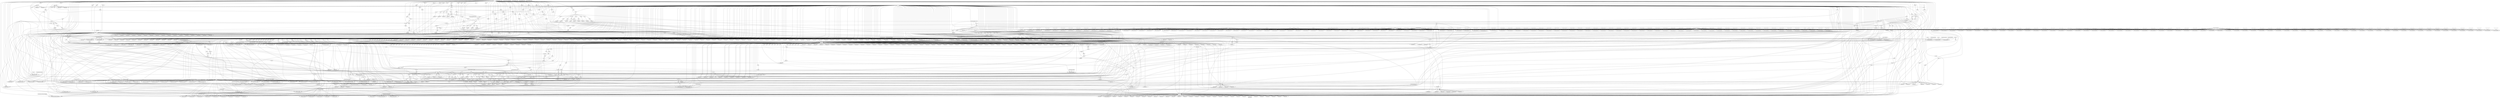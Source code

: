 digraph "DFG for 'Grafo'  "{
label="DFG for 'Grafo' ";
node_6[shape=ellipse,style=solid,label=""]
node_3[shape=doubleoctagon,style=solid,label="Call llvm.dbg.value"]
"node_6"->"node_3"
node_0[shape=ellipse,style=dashed,label="Memory 4"]
node_65[shape=doubleoctagon,style=solid,label="Call matrix_init_random"]
"node_0"->"node_65"
node_75[shape=octagon,style=solid,label="getelementptr"]
"node_0"->"node_75"
node_76[shape=doubleoctagon,style=solid,label="Call matrix_init_random"]
"node_0"->"node_76"
node_81[shape=octagon,style=solid,label="getelementptr"]
"node_0"->"node_81"
node_82[shape=doubleoctagon,style=solid,label="Call matrix_init_random"]
"node_0"->"node_82"
node_86[shape=octagon,style=solid,label="getelementptr"]
"node_0"->"node_86"
node_87[shape=doubleoctagon,style=solid,label="Call matrix_init_random"]
"node_0"->"node_87"
node_92[shape=octagon,style=solid,label="getelementptr"]
"node_0"->"node_92"
node_252[shape=doubleoctagon,style=solid,label="Call matrix_add"]
"node_0"->"node_252"
node_275[shape=octagon,style=solid,label="getelementptr"]
"node_0"->"node_275"
node_279[shape=doubleoctagon,style=solid,label="Call matrix_copy"]
"node_0"->"node_279"
node_280[shape=octagon,style=solid,label="getelementptr"]
"node_0"->"node_280"
node_292[shape=octagon,style=solid,label="getelementptr"]
"node_0"->"node_292"
node_295[shape=doubleoctagon,style=solid,label="Call matrix_get_entry"]
"node_0"->"node_295"
node_300[shape=octagon,style=solid,label="getelementptr"]
"node_0"->"node_300"
node_306[shape=octagon,style=solid,label="getelementptr"]
"node_0"->"node_306"
node_307[shape=doubleoctagon,style=solid,label="Call matrix_add_multiple"]
"node_0"->"node_307"
node_313[shape=octagon,style=solid,label="getelementptr"]
"node_0"->"node_313"
node_322[shape=octagon,style=solid,label="getelementptr"]
"node_0"->"node_322"
node_323[shape=octagon,style=solid,label="getelementptr"]
"node_0"->"node_323"
node_324[shape=doubleoctagon,style=solid,label="Call matrix_product"]
"node_0"->"node_324"
node_332[shape=octagon,style=solid,label="getelementptr"]
"node_0"->"node_332"
node_333[shape=octagon,style=solid,label="getelementptr"]
"node_0"->"node_333"
node_334[shape=doubleoctagon,style=solid,label="Call matrix_subtract"]
"node_0"->"node_334"
node_337[shape=octagon,style=solid,label="getelementptr"]
"node_0"->"node_337"
node_338[shape=octagon,style=solid,label="getelementptr"]
"node_0"->"node_338"
node_350[shape=doubleoctagon,style=solid,label="Call hash_update"]
"node_0"->"node_350"
node_59[shape=doubleoctagon,style=solid,label="Call prng_init"]
"node_0"->"node_59"
node_409[shape=doubleoctagon,style=solid,label="Call hash_update"]
"node_0"->"node_409"
node_416[shape=octagon,style=solid,label="getelementptr"]
"node_0"->"node_416"
node_418[shape=doubleoctagon,style=solid,label="Call prng_init"]
"node_0"->"node_418"
node_421[shape=octagon,style=solid,label="getelementptr"]
"node_0"->"node_421"
node_423[shape=doubleoctagon,style=solid,label="Call matrix_init_random"]
"node_0"->"node_423"
node_428[shape=octagon,style=solid,label="getelementptr"]
"node_0"->"node_428"
node_429[shape=octagon,style=solid,label="getelementptr"]
"node_0"->"node_429"
node_430[shape=doubleoctagon,style=solid,label="Call matrix_init_random"]
"node_0"->"node_430"
node_433[shape=octagon,style=solid,label="getelementptr"]
"node_0"->"node_433"
node_434[shape=octagon,style=solid,label="getelementptr"]
"node_0"->"node_434"
node_435[shape=doubleoctagon,style=solid,label="Call matrix_init_random"]
"node_0"->"node_435"
node_438[shape=octagon,style=solid,label="getelementptr"]
"node_0"->"node_438"
node_439[shape=octagon,style=solid,label="getelementptr"]
"node_0"->"node_439"
node_440[shape=doubleoctagon,style=solid,label="Call matrix_init_random"]
"node_0"->"node_440"
node_444[shape=octagon,style=solid,label="getelementptr"]
"node_0"->"node_444"
node_445[shape=octagon,style=solid,label="getelementptr"]
"node_0"->"node_445"
node_446[shape=doubleoctagon,style=solid,label="Call hash_digest0"]
"node_0"->"node_446"
node_451[shape=doubleoctagon,style=solid,label="Call hash_digest0_aux"]
"node_0"->"node_451"
node_452[shape=octagon,style=solid,label="getelementptr"]
"node_0"->"node_452"
node_453[shape=octagon,style=solid,label="getelementptr"]
"node_0"->"node_453"
node_454[shape=doubleoctagon,style=solid,label="Call matrix_copy"]
"node_0"->"node_454"
node_455[shape=octagon,style=solid,label="getelementptr"]
"node_0"->"node_455"
node_456[shape=octagon,style=solid,label="getelementptr"]
"node_0"->"node_456"
node_457[shape=doubleoctagon,style=solid,label="Call matrix_copy"]
"node_0"->"node_457"
node_458[shape=octagon,style=solid,label="getelementptr"]
"node_0"->"node_458"
node_459[shape=octagon,style=solid,label="getelementptr"]
"node_0"->"node_459"
node_460[shape=doubleoctagon,style=solid,label="Call matrix_copy"]
"node_0"->"node_460"
node_340[shape=doubleoctagon,style=solid,label="Call matrix_add_product"]
"node_0"->"node_340"
node_344[shape=octagon,style=solid,label="getelementptr"]
"node_0"->"node_344"
node_345[shape=octagon,style=solid,label="getelementptr"]
"node_0"->"node_345"
node_346[shape=doubleoctagon,style=solid,label="Call hash_update"]
"node_0"->"node_346"
node_449[shape=octagon,style=solid,label="getelementptr"]
"node_0"->"node_449"
node_450[shape=octagon,style=solid,label="getelementptr"]
"node_0"->"node_450"
node_462[shape=doubleoctagon,style=solid,label="Call hash_update"]
"node_0"->"node_462"
node_950[shape=octagon,style=solid,label="getelementptr"]
"node_0"->"node_950"
node_951[shape=doubleoctagon,style=solid,label="Call randombytes"]
"node_0"->"node_951"
node_955[shape=octagon,style=solid,label="getelementptr"]
"node_0"->"node_955"
node_956[shape=doubleoctagon,style=solid,label="Call hash_update"]
"node_0"->"node_956"
node_958[shape=doubleoctagon,style=solid,label="Call hash_update"]
"node_0"->"node_958"
node_529[shape=octagon,style=solid,label="getelementptr"]
"node_0"->"node_529"
node_530[shape=octagon,style=solid,label="getelementptr"]
"node_0"->"node_530"
node_531[shape=doubleoctagon,style=solid,label="Call matrix_copy"]
"node_0"->"node_531"
node_534[shape=octagon,style=solid,label="getelementptr"]
"node_0"->"node_534"
node_535[shape=octagon,style=solid,label="getelementptr"]
"node_0"->"node_535"
node_537[shape=doubleoctagon,style=solid,label="Call matrix_copy"]
"node_0"->"node_537"
node_538[shape=octagon,style=solid,label="getelementptr"]
"node_0"->"node_538"
node_550[shape=octagon,style=solid,label="getelementptr"]
"node_0"->"node_550"
node_553[shape=doubleoctagon,style=solid,label="Call matrix_get_entry"]
"node_0"->"node_553"
node_557[shape=octagon,style=solid,label="getelementptr"]
"node_0"->"node_557"
node_562[shape=octagon,style=solid,label="getelementptr"]
"node_0"->"node_562"
node_563[shape=octagon,style=solid,label="getelementptr"]
"node_0"->"node_563"
node_564[shape=doubleoctagon,style=solid,label="Call matrix_add_multiple"]
"node_0"->"node_564"
node_572[shape=octagon,style=solid,label="getelementptr"]
"node_0"->"node_572"
node_578[shape=octagon,style=solid,label="getelementptr"]
"node_0"->"node_578"
node_579[shape=octagon,style=solid,label="getelementptr"]
"node_0"->"node_579"
node_584[shape=octagon,style=solid,label="getelementptr"]
"node_0"->"node_584"
node_588[shape=octagon,style=solid,label="getelementptr"]
"node_0"->"node_588"
node_589[shape=octagon,style=solid,label="getelementptr"]
"node_0"->"node_589"
node_590[shape=doubleoctagon,style=solid,label="Call matrix_add"]
"node_0"->"node_590"
node_605[shape=octagon,style=solid,label="getelementptr"]
"node_0"->"node_605"
node_626[shape=octagon,style=solid,label="getelementptr"]
"node_0"->"node_626"
node_627[shape=octagon,style=solid,label="getelementptr"]
"node_0"->"node_627"
node_628[shape=doubleoctagon,style=solid,label="Call matrix_product"]
"node_0"->"node_628"
node_644[shape=octagon,style=solid,label="getelementptr"]
"node_0"->"node_644"
node_645[shape=octagon,style=solid,label="getelementptr"]
"node_0"->"node_645"
node_646[shape=doubleoctagon,style=solid,label="Call matrix_subtract"]
"node_0"->"node_646"
node_1321[shape=octagon,style=solid,label="getelementptr"]
"node_0"->"node_1321"
node_1322[shape=doubleoctagon,style=solid,label="Call matrix_init_random"]
"node_0"->"node_1322"
node_683[shape=octagon,style=solid,label="getelementptr"]
"node_0"->"node_683"
node_685[shape=doubleoctagon,style=solid,label="Call hash_update"]
"node_0"->"node_685"
node_690[shape=doubleoctagon,style=solid,label="Call hash_update"]
"node_0"->"node_690"
node_735[shape=octagon,style=solid,label="getelementptr"]
"node_0"->"node_735"
node_736[shape=doubleoctagon,style=solid,label="Call randombytes"]
"node_0"->"node_736"
node_739[shape=octagon,style=solid,label="getelementptr"]
"node_0"->"node_739"
node_740[shape=doubleoctagon,style=solid,label="Call prng_init"]
"node_0"->"node_740"
node_742[shape=octagon,style=solid,label="getelementptr"]
"node_0"->"node_742"
node_743[shape=doubleoctagon,style=solid,label="Call matrix_init_random"]
"node_0"->"node_743"
node_744[shape=octagon,style=solid,label="getelementptr"]
"node_0"->"node_744"
node_745[shape=doubleoctagon,style=solid,label="Call matrix_init_random"]
"node_0"->"node_745"
node_746[shape=octagon,style=solid,label="getelementptr"]
"node_0"->"node_746"
node_747[shape=doubleoctagon,style=solid,label="Call matrix_init_random"]
"node_0"->"node_747"
node_749[shape=octagon,style=solid,label="getelementptr"]
"node_0"->"node_749"
node_750[shape=octagon,style=solid,label="getelementptr"]
"node_0"->"node_750"
node_754[shape=octagon,style=solid,label="getelementptr"]
"node_0"->"node_754"
node_755[shape=doubleoctagon,style=solid,label="Call matrix_horizontal_concatenation"]
"node_0"->"node_755"
node_757[shape=octagon,style=solid,label="getelementptr"]
"node_0"->"node_757"
node_758[shape=doubleoctagon,style=solid,label="Call randombytes"]
"node_0"->"node_758"
node_759[shape=octagon,style=solid,label="getelementptr"]
"node_0"->"node_759"
node_760[shape=doubleoctagon,style=solid,label="Call prng_init"]
"node_0"->"node_760"
node_772[shape=octagon,style=solid,label="getelementptr"]
"node_0"->"node_772"
node_773[shape=octagon,style=solid,label="getelementptr"]
"node_0"->"node_773"
node_774[shape=doubleoctagon,style=solid,label="Call matrix_init_random"]
"node_0"->"node_774"
node_777[shape=octagon,style=solid,label="getelementptr"]
"node_0"->"node_777"
node_778[shape=octagon,style=solid,label="getelementptr"]
"node_0"->"node_778"
node_780[shape=doubleoctagon,style=solid,label="Call matrix_copy"]
"node_0"->"node_780"
node_788[shape=octagon,style=solid,label="getelementptr"]
"node_0"->"node_788"
node_790[shape=doubleoctagon,style=solid,label="Call matrix_get_entry"]
"node_0"->"node_790"
node_794[shape=octagon,style=solid,label="getelementptr"]
"node_0"->"node_794"
node_795[shape=octagon,style=solid,label="getelementptr"]
"node_0"->"node_795"
node_800[shape=octagon,style=solid,label="getelementptr"]
"node_0"->"node_800"
node_801[shape=octagon,style=solid,label="getelementptr"]
"node_0"->"node_801"
node_802[shape=doubleoctagon,style=solid,label="Call matrix_subtract_multiple"]
"node_0"->"node_802"
node_806[shape=octagon,style=solid,label="getelementptr"]
"node_0"->"node_806"
node_807[shape=octagon,style=solid,label="getelementptr"]
"node_0"->"node_807"
node_808[shape=octagon,style=solid,label="getelementptr"]
"node_0"->"node_808"
node_809[shape=doubleoctagon,style=solid,label="Call pack_public_key"]
"node_0"->"node_809"
node_812[shape=octagon,style=solid,label="getelementptr"]
"node_0"->"node_812"
node_813[shape=octagon,style=solid,label="getelementptr"]
"node_0"->"node_813"
node_814[shape=octagon,style=solid,label="getelementptr"]
"node_0"->"node_814"
node_815[shape=octagon,style=solid,label="getelementptr"]
"node_0"->"node_815"
node_816[shape=doubleoctagon,style=solid,label="Call pack_secret_key"]
"node_0"->"node_816"
node_972[shape=octagon,style=solid,label="getelementptr"]
"node_0"->"node_972"
node_973[shape=doubleoctagon,style=solid,label="Call randombytes"]
"node_0"->"node_973"
node_976[shape=octagon,style=solid,label="getelementptr"]
"node_0"->"node_976"
node_977[shape=octagon,style=solid,label="getelementptr"]
"node_0"->"node_977"
node_978[shape=octagon,style=solid,label="getelementptr"]
"node_0"->"node_978"
node_979[shape=octagon,style=solid,label="getelementptr"]
"node_0"->"node_979"
node_980[shape=doubleoctagon,style=solid,label="Call seed_tree_init"]
"node_0"->"node_980"
node_984[shape=octagon,style=solid,label="getelementptr"]
"node_0"->"node_984"
node_985[shape=octagon,style=solid,label="getelementptr"]
"node_0"->"node_985"
node_988[shape=octagon,style=solid,label="getelementptr"]
"node_0"->"node_988"
node_989[shape=octagon,style=solid,label="getelementptr"]
"node_0"->"node_989"
node_992[shape=octagon,style=solid,label="getelementptr"]
"node_0"->"node_992"
node_993[shape=octagon,style=solid,label="getelementptr"]
"node_0"->"node_993"
node_996[shape=octagon,style=solid,label="getelementptr"]
"node_0"->"node_996"
node_997[shape=octagon,style=solid,label="getelementptr"]
"node_0"->"node_997"
node_1000[shape=octagon,style=solid,label="getelementptr"]
"node_0"->"node_1000"
node_1001[shape=octagon,style=solid,label="getelementptr"]
"node_0"->"node_1001"
node_1004[shape=octagon,style=solid,label="getelementptr"]
"node_0"->"node_1004"
node_1005[shape=octagon,style=solid,label="getelementptr"]
"node_0"->"node_1005"
node_1006[shape=octagon,style=solid,label="getelementptr"]
"node_0"->"node_1006"
node_1009[shape=octagon,style=solid,label="getelementptr"]
"node_0"->"node_1009"
node_1010[shape=octagon,style=solid,label="getelementptr"]
"node_0"->"node_1010"
node_1011[shape=doubleoctagon,style=solid,label="Call seed_tree_get_leaves"]
"node_0"->"node_1011"
node_1013[shape=octagon,style=solid,label="bitcast"]
"node_0"->"node_1013"
node_1019[shape=octagon,style=solid,label="getelementptr"]
"node_0"->"node_1019"
node_1020[shape=octagon,style=solid,label="getelementptr"]
"node_0"->"node_1020"
node_1021[shape=octagon,style=solid,label="bitcast"]
"node_0"->"node_1021"
node_1022[shape=doubleoctagon,style=solid,label="Call hash_update"]
"node_0"->"node_1022"
node_1027[shape=octagon,style=solid,label="getelementptr"]
"node_0"->"node_1027"
node_1028[shape=doubleoctagon,style=solid,label="Call hash_finalize"]
"node_0"->"node_1028"
node_1030[shape=octagon,style=solid,label="getelementptr"]
"node_0"->"node_1030"
node_1031[shape=doubleoctagon,style=solid,label="Call prng_init"]
"node_0"->"node_1031"
node_1034[shape=octagon,style=solid,label="getelementptr"]
"node_0"->"node_1034"
node_1035[shape=doubleoctagon,style=solid,label="Call hash_update"]
"node_0"->"node_1035"
node_1037[shape=doubleoctagon,style=solid,label="Call hash_update"]
"node_0"->"node_1037"
node_1048[shape=octagon,style=solid,label="getelementptr"]
"node_0"->"node_1048"
node_1049[shape=doubleoctagon,style=solid,label="Call matrix_init_random"]
"node_0"->"node_1049"
node_1053[shape=octagon,style=solid,label="getelementptr"]
"node_0"->"node_1053"
node_1054[shape=octagon,style=solid,label="getelementptr"]
"node_0"->"node_1054"
node_1057[shape=octagon,style=solid,label="getelementptr"]
"node_0"->"node_1057"
node_1058[shape=octagon,style=solid,label="getelementptr"]
"node_0"->"node_1058"
node_1061[shape=octagon,style=solid,label="getelementptr"]
"node_0"->"node_1061"
node_1062[shape=octagon,style=solid,label="getelementptr"]
"node_0"->"node_1062"
node_1065[shape=octagon,style=solid,label="getelementptr"]
"node_0"->"node_1065"
node_1066[shape=octagon,style=solid,label="getelementptr"]
"node_0"->"node_1066"
node_1069[shape=octagon,style=solid,label="getelementptr"]
"node_0"->"node_1069"
node_1070[shape=octagon,style=solid,label="getelementptr"]
"node_0"->"node_1070"
node_1071[shape=octagon,style=solid,label="getelementptr"]
"node_0"->"node_1071"
node_1391[shape=octagon,style=solid,label="phi"]
"node_0"->"node_1391"
node_1077[shape=octagon,style=solid,label="getelementptr"]
"node_0"->"node_1077"
node_1078[shape=doubleoctagon,style=solid,label="Call hash_update"]
"node_0"->"node_1078"
node_1080[shape=octagon,style=solid,label="getelementptr"]
"node_0"->"node_1080"
node_1081[shape=doubleoctagon,style=solid,label="Call hash_finalize"]
"node_0"->"node_1081"
node_1082[shape=octagon,style=solid,label="getelementptr"]
"node_0"->"node_1082"
node_1083[shape=octagon,style=solid,label="getelementptr"]
"node_0"->"node_1083"
node_1084[shape=doubleoctagon,style=solid,label="Call get_second_challenges"]
"node_0"->"node_1084"
node_1086[shape=octagon,style=solid,label="getelementptr"]
"node_0"->"node_1086"
node_1087[shape=octagon,style=solid,label="getelementptr"]
"node_0"->"node_1087"
node_1088[shape=octagon,style=solid,label="getelementptr"]
"node_0"->"node_1088"
node_1089[shape=octagon,style=solid,label="getelementptr"]
"node_0"->"node_1089"
node_1090[shape=octagon,style=solid,label="getelementptr"]
"node_0"->"node_1090"
node_1091[shape=octagon,style=solid,label="getelementptr"]
"node_0"->"node_1091"
node_1092[shape=octagon,style=solid,label="getelementptr"]
"node_0"->"node_1092"
node_1093[shape=octagon,style=solid,label="getelementptr"]
"node_0"->"node_1093"
node_1094[shape=octagon,style=solid,label="getelementptr"]
"node_0"->"node_1094"
node_1095[shape=octagon,style=solid,label="getelementptr"]
"node_0"->"node_1095"
node_1096[shape=doubleoctagon,style=solid,label="Call pack_signature"]
"node_0"->"node_1096"
node_1099[shape=octagon,style=solid,label="load"]
"node_0"->"node_1099"
node_1101[shape=doubleoctagon,style=solid,label="Call llvm.memcpy.p0i8.p0i8.i64"]
"node_0"->"node_1101"
node_1108[shape=octagon,style=solid,label="load"]
"node_0"->"node_1108"
node_1238[shape=doubleoctagon,style=solid,label="Call prng_init"]
"node_0"->"node_1238"
node_1249[shape=doubleoctagon,style=solid,label="Call hash_update"]
"node_0"->"node_1249"
node_1260[shape=doubleoctagon,style=solid,label="Call hash_update"]
"node_0"->"node_1260"
node_1328[shape=octagon,style=solid,label="getelementptr"]
"node_0"->"node_1328"
node_1370[shape=octagon,style=solid,label="phi"]
"node_0"->"node_1370"
node_1371[shape=octagon,style=solid,label="phi"]
"node_0"->"node_1371"
node_1372[shape=octagon,style=solid,label="phi"]
"node_0"->"node_1372"
node_1373[shape=octagon,style=solid,label="phi"]
"node_0"->"node_1373"
node_1374[shape=octagon,style=solid,label="phi"]
"node_0"->"node_1374"
node_1375[shape=octagon,style=solid,label="phi"]
"node_0"->"node_1375"
node_1376[shape=octagon,style=solid,label="phi"]
"node_0"->"node_1376"
node_1378[shape=octagon,style=solid,label="phi"]
"node_0"->"node_1378"
node_1381[shape=octagon,style=solid,label="phi"]
"node_0"->"node_1381"
node_1384[shape=octagon,style=solid,label="phi"]
"node_0"->"node_1384"
node_1385[shape=octagon,style=solid,label="phi"]
"node_0"->"node_1385"
node_1386[shape=octagon,style=solid,label="phi"]
"node_0"->"node_1386"
node_1387[shape=octagon,style=solid,label="phi"]
"node_0"->"node_1387"
node_1388[shape=octagon,style=solid,label="phi"]
"node_0"->"node_1388"
node_1389[shape=octagon,style=solid,label="phi"]
"node_0"->"node_1389"
node_1414[shape=octagon,style=solid,label="phi"]
"node_0"->"node_1414"
node_1[shape=octagon,style=solid,label="alloca"]
"node_1"->"node_0"
node_2[shape=box,style=solid,label="1"]
"node_2"->"node_1"
"node_2"->"node_76"
node_258[shape=octagon,style=solid,label="add"]
"node_2"->"node_258"
node_287[shape=octagon,style=solid,label="add"]
"node_2"->"node_287"
node_302[shape=octagon,style=solid,label="add"]
"node_2"->"node_302"
node_354[shape=octagon,style=solid,label="alloca"]
"node_2"->"node_354"
node_355[shape=octagon,style=solid,label="alloca"]
"node_2"->"node_355"
node_46[shape=octagon,style=solid,label="add"]
"node_2"->"node_46"
node_103[shape=doubleoctagon,style=solid,label="Call matrix_copy"]
"node_2"->"node_103"
node_111[shape=octagon,style=solid,label="add"]
"node_2"->"node_111"
node_150[shape=octagon,style=solid,label="add"]
"node_2"->"node_150"
node_170[shape=octagon,style=solid,label="add"]
"node_2"->"node_170"
node_121[shape=doubleoctagon,style=solid,label="Call matrix_subtract"]
"node_2"->"node_121"
node_132[shape=octagon,style=solid,label="add"]
"node_2"->"node_132"
node_658[shape=octagon,style=solid,label="add"]
"node_2"->"node_658"
node_400[shape=octagon,style=solid,label="add"]
"node_2"->"node_400"
"node_2"->"node_430"
"node_2"->"node_454"
node_198[shape=octagon,style=solid,label="alloca"]
"node_2"->"node_198"
node_200[shape=octagon,style=solid,label="alloca"]
"node_2"->"node_200"
node_201[shape=octagon,style=solid,label="alloca"]
"node_2"->"node_201"
node_202[shape=octagon,style=solid,label="alloca"]
"node_2"->"node_202"
node_203[shape=octagon,style=solid,label="alloca"]
"node_2"->"node_203"
node_204[shape=octagon,style=solid,label="alloca"]
"node_2"->"node_204"
node_205[shape=octagon,style=solid,label="alloca"]
"node_2"->"node_205"
node_465[shape=octagon,style=solid,label="alloca"]
"node_2"->"node_465"
node_466[shape=octagon,style=solid,label="alloca"]
"node_2"->"node_466"
node_467[shape=octagon,style=solid,label="alloca"]
"node_2"->"node_467"
node_468[shape=octagon,style=solid,label="alloca"]
"node_2"->"node_468"
node_469[shape=octagon,style=solid,label="alloca"]
"node_2"->"node_469"
node_470[shape=octagon,style=solid,label="alloca"]
"node_2"->"node_470"
node_515[shape=octagon,style=solid,label="add"]
"node_2"->"node_515"
node_545[shape=octagon,style=solid,label="add"]
"node_2"->"node_545"
node_559[shape=octagon,style=solid,label="add"]
"node_2"->"node_559"
node_599[shape=octagon,style=solid,label="add"]
"node_2"->"node_599"
node_614[shape=octagon,style=solid,label="add"]
"node_2"->"node_614"
node_678[shape=octagon,style=solid,label="add"]
"node_2"->"node_678"
node_693[shape=octagon,style=solid,label="alloca"]
"node_2"->"node_693"
node_694[shape=octagon,style=solid,label="alloca"]
"node_2"->"node_694"
node_695[shape=octagon,style=solid,label="alloca"]
"node_2"->"node_695"
node_696[shape=octagon,style=solid,label="alloca"]
"node_2"->"node_696"
node_697[shape=octagon,style=solid,label="alloca"]
"node_2"->"node_697"
node_698[shape=octagon,style=solid,label="alloca"]
"node_2"->"node_698"
node_699[shape=octagon,style=solid,label="alloca"]
"node_2"->"node_699"
node_700[shape=octagon,style=solid,label="alloca"]
"node_2"->"node_700"
node_701[shape=octagon,style=solid,label="alloca"]
"node_2"->"node_701"
"node_2"->"node_743"
node_765[shape=octagon,style=solid,label="phi"]
"node_2"->"node_765"
node_767[shape=octagon,style=solid,label="add"]
"node_2"->"node_767"
node_785[shape=octagon,style=solid,label="add"]
"node_2"->"node_785"
node_797[shape=octagon,style=solid,label="add"]
"node_2"->"node_797"
node_819[shape=octagon,style=solid,label="alloca"]
"node_2"->"node_819"
node_820[shape=octagon,style=solid,label="alloca"]
"node_2"->"node_820"
node_822[shape=octagon,style=solid,label="alloca"]
"node_2"->"node_822"
node_823[shape=octagon,style=solid,label="alloca"]
"node_2"->"node_823"
node_868[shape=octagon,style=solid,label="alloca"]
"node_2"->"node_868"
node_869[shape=octagon,style=solid,label="alloca"]
"node_2"->"node_869"
node_870[shape=octagon,style=solid,label="alloca"]
"node_2"->"node_870"
node_871[shape=octagon,style=solid,label="alloca"]
"node_2"->"node_871"
node_872[shape=octagon,style=solid,label="alloca"]
"node_2"->"node_872"
node_873[shape=octagon,style=solid,label="alloca"]
"node_2"->"node_873"
node_874[shape=octagon,style=solid,label="alloca"]
"node_2"->"node_874"
node_875[shape=octagon,style=solid,label="alloca"]
"node_2"->"node_875"
node_876[shape=octagon,style=solid,label="alloca"]
"node_2"->"node_876"
node_877[shape=octagon,style=solid,label="alloca"]
"node_2"->"node_877"
node_878[shape=octagon,style=solid,label="alloca"]
"node_2"->"node_878"
node_879[shape=octagon,style=solid,label="alloca"]
"node_2"->"node_879"
node_880[shape=octagon,style=solid,label="alloca"]
"node_2"->"node_880"
node_881[shape=octagon,style=solid,label="alloca"]
"node_2"->"node_881"
node_882[shape=octagon,style=solid,label="alloca"]
"node_2"->"node_882"
node_883[shape=octagon,style=solid,label="alloca"]
"node_2"->"node_883"
node_965[shape=octagon,style=solid,label="add"]
"node_2"->"node_965"
node_1042[shape=octagon,style=solid,label="add"]
"node_2"->"node_1042"
"node_2"->"node_1101"
node_1112[shape=octagon,style=solid,label="alloca"]
"node_2"->"node_1112"
node_1113[shape=octagon,style=solid,label="alloca"]
"node_2"->"node_1113"
node_1114[shape=octagon,style=solid,label="alloca"]
"node_2"->"node_1114"
node_1115[shape=octagon,style=solid,label="alloca"]
"node_2"->"node_1115"
node_1116[shape=octagon,style=solid,label="alloca"]
"node_2"->"node_1116"
node_1117[shape=octagon,style=solid,label="alloca"]
"node_2"->"node_1117"
node_1118[shape=octagon,style=solid,label="alloca"]
"node_2"->"node_1118"
node_1119[shape=octagon,style=solid,label="alloca"]
"node_2"->"node_1119"
node_1120[shape=octagon,style=solid,label="alloca"]
"node_2"->"node_1120"
node_1121[shape=octagon,style=solid,label="alloca"]
"node_2"->"node_1121"
node_1122[shape=octagon,style=solid,label="alloca"]
"node_2"->"node_1122"
node_1123[shape=octagon,style=solid,label="alloca"]
"node_2"->"node_1123"
node_1124[shape=octagon,style=solid,label="alloca"]
"node_2"->"node_1124"
node_1125[shape=octagon,style=solid,label="alloca"]
"node_2"->"node_1125"
node_1126[shape=octagon,style=solid,label="alloca"]
"node_2"->"node_1126"
node_1127[shape=octagon,style=solid,label="alloca"]
"node_2"->"node_1127"
node_1128[shape=octagon,style=solid,label="alloca"]
"node_2"->"node_1128"
node_1129[shape=octagon,style=solid,label="alloca"]
"node_2"->"node_1129"
node_1130[shape=octagon,style=solid,label="alloca"]
"node_2"->"node_1130"
node_1131[shape=octagon,style=solid,label="alloca"]
"node_2"->"node_1131"
node_1132[shape=octagon,style=solid,label="alloca"]
"node_2"->"node_1132"
node_1133[shape=octagon,style=solid,label="alloca"]
"node_2"->"node_1133"
node_1134[shape=octagon,style=solid,label="alloca"]
"node_2"->"node_1134"
node_1366[shape=doubleoctagon,style=solid,label="Call llvm.memcpy.p0i8.p0i8.i64"]
"node_2"->"node_1366"
node_61[shape=ellipse,style=solid,label="idxprom1"]
node_63[shape=octagon,style=solid,label="getelementptr"]
"node_61"->"node_63"
node_62[shape=octagon,style=solid,label="zext"]
"node_62"->"node_61"
node_56[shape=ellipse,style=dashed,label="Memory 1"]
"node_63"->"node_56"
node_64[shape=octagon,style=solid,label="getelementptr"]
"node_64"->"node_0"
node_66[shape=box,style=solid,label="9"]
"node_66"->"node_65"
"node_66"->"node_82"
"node_66"->"node_87"
node_250[shape=doubleoctagon,style=solid,label="Call matrix_product"]
"node_66"->"node_250"
"node_66"->"node_252"
node_314[shape=doubleoctagon,style=solid,label="Call matrix_horizontal_split"]
"node_66"->"node_314"
"node_66"->"node_324"
node_327[shape=doubleoctagon,style=solid,label="Call matrix_subtract_product"]
"node_66"->"node_327"
"node_66"->"node_334"
node_157[shape=doubleoctagon,style=solid,label="Call matrix_add"]
"node_66"->"node_157"
node_164[shape=doubleoctagon,style=solid,label="Call matrix_product"]
"node_66"->"node_164"
node_179[shape=doubleoctagon,style=solid,label="Call matrix_subtract"]
"node_66"->"node_179"
node_127[shape=doubleoctagon,style=solid,label="Call matrix_copy"]
"node_66"->"node_127"
node_141[shape=doubleoctagon,style=solid,label="Call matrix_subtract"]
"node_66"->"node_141"
node_144[shape=doubleoctagon,style=solid,label="Call matrix_init_zero"]
"node_66"->"node_144"
node_671[shape=doubleoctagon,style=solid,label="Call matrix_subtract"]
"node_66"->"node_671"
"node_66"->"node_423"
"node_66"->"node_435"
"node_66"->"node_440"
"node_66"->"node_457"
"node_66"->"node_460"
"node_66"->"node_340"
node_244[shape=doubleoctagon,style=solid,label="Call matrix_horizontal_split"]
"node_66"->"node_244"
"node_66"->"node_531"
node_573[shape=doubleoctagon,style=solid,label="Call matrix_horizontal_split"]
"node_66"->"node_573"
node_581[shape=doubleoctagon,style=solid,label="Call matrix_product"]
"node_66"->"node_581"
"node_66"->"node_590"
node_594[shape=doubleoctagon,style=solid,label="Call matrix_init_zero"]
"node_66"->"node_594"
node_607[shape=doubleoctagon,style=solid,label="Call matrix_add"]
"node_66"->"node_607"
"node_66"->"node_628"
node_637[shape=doubleoctagon,style=solid,label="Call matrix_subtract_product"]
"node_66"->"node_637"
"node_66"->"node_646"
node_653[shape=doubleoctagon,style=solid,label="Call matrix_init_zero"]
"node_66"->"node_653"
"node_66"->"node_1322"
"node_66"->"node_745"
node_751[shape=doubleoctagon,style=solid,label="Call matrix_product"]
"node_66"->"node_751"
"node_66"->"node_755"
"node_66"->"node_1049"
node_67[shape=box,style=solid,label="6"]
"node_67"->"node_65"
"node_67"->"node_87"
"node_67"->"node_250"
"node_67"->"node_252"
"node_67"->"node_314"
node_316[shape=doubleoctagon,style=solid,label="Call matrix_negate"]
"node_67"->"node_316"
"node_67"->"node_324"
"node_67"->"node_157"
"node_67"->"node_164"
"node_67"->"node_127"
"node_67"->"node_141"
"node_67"->"node_144"
"node_67"->"node_423"
"node_67"->"node_440"
"node_67"->"node_457"
"node_67"->"node_340"
"node_67"->"node_244"
"node_67"->"node_531"
"node_67"->"node_573"
node_575[shape=doubleoctagon,style=solid,label="Call matrix_negate"]
"node_67"->"node_575"
"node_67"->"node_581"
"node_67"->"node_590"
"node_67"->"node_594"
"node_67"->"node_607"
"node_67"->"node_628"
"node_67"->"node_745"
"node_67"->"node_747"
"node_67"->"node_751"
"node_67"->"node_755"
node_68[shape=box,style=solid,label="Const:matrix_init_random"]
"node_68"->"node_65"
"node_68"->"node_76"
"node_68"->"node_82"
"node_68"->"node_87"
"node_68"->"node_423"
"node_68"->"node_430"
"node_68"->"node_435"
"node_68"->"node_440"
"node_68"->"node_1322"
"node_68"->"node_743"
"node_68"->"node_745"
"node_68"->"node_747"
"node_68"->"node_774"
"node_68"->"node_1049"
node_69[shape=ellipse,style=solid,label="cmp4"]
"node_69"->"node_0" [style=dashed]
node_72[shape=ellipse,style=solid,label="idxprom5"]
"node_69"->"node_72" [style=dashed]
node_78[shape=ellipse,style=solid,label="idxprom8"]
"node_69"->"node_78" [style=dashed]
node_83[shape=ellipse,style=solid,label="idxprom11"]
"node_69"->"node_83" [style=dashed]
node_88[shape=ellipse,style=solid,label="idxprom14"]
"node_69"->"node_88" [style=dashed]
node_91[shape=ellipse,style=dashed,label="Memory 5"]
"node_69"->"node_91" [style=dashed]
node_93[shape=ellipse,style=solid,label="idxprom17"]
"node_69"->"node_93" [style=dashed]
node_108[shape=ellipse,style=solid,label="j.0"]
"node_69"->"node_108" [style=dashed]
node_112[shape=ellipse,style=solid,label="cmp23"]
"node_69"->"node_112" [style=dashed]
node_70[shape=octagon,style=solid,label="icmp"]
"node_70"->"node_69"
node_71[shape=box,style=solid,label="255"]
"node_71"->"node_70"
node_113[shape=octagon,style=solid,label="icmp"]
"node_71"->"node_113"
node_172[shape=octagon,style=solid,label="icmp"]
"node_71"->"node_172"
node_134[shape=octagon,style=solid,label="icmp"]
"node_71"->"node_134"
node_425[shape=octagon,style=solid,label="icmp"]
"node_71"->"node_425"
node_74[shape=octagon,style=solid,label="getelementptr"]
"node_72"->"node_74"
node_73[shape=octagon,style=solid,label="zext"]
"node_73"->"node_72"
"node_74"->"node_0"
"node_75"->"node_0"
node_77[shape=box,style=solid,label="78"]
"node_77"->"node_76"
node_289[shape=octagon,style=solid,label="icmp"]
"node_77"->"node_289"
"node_77"->"node_295"
"node_77"->"node_103"
"node_77"->"node_121"
"node_77"->"node_430"
"node_77"->"node_454"
node_547[shape=octagon,style=solid,label="icmp"]
"node_77"->"node_547"
"node_77"->"node_553"
"node_77"->"node_743"
node_769[shape=octagon,style=solid,label="icmp"]
"node_77"->"node_769"
node_787[shape=octagon,style=solid,label="icmp"]
"node_77"->"node_787"
"node_77"->"node_790"
node_80[shape=octagon,style=solid,label="getelementptr"]
"node_78"->"node_80"
node_79[shape=octagon,style=solid,label="zext"]
"node_79"->"node_78"
"node_80"->"node_0"
"node_81"->"node_0"
node_85[shape=octagon,style=solid,label="getelementptr"]
"node_83"->"node_85"
node_227[shape=doubleoctagon,style=solid,label="Call llvm.dbg.value"]
node_228[shape=ellipse,style=solid,label=""]
"node_228"->"node_227"
node_229[shape=ellipse,style=solid,label=""]
"node_229"->"node_227"
node_230[shape=doubleoctagon,style=solid,label="Call llvm.dbg.value"]
node_231[shape=ellipse,style=solid,label=""]
"node_231"->"node_230"
node_84[shape=octagon,style=solid,label="zext"]
"node_84"->"node_83"
"node_85"->"node_0"
"node_86"->"node_0"
node_90[shape=octagon,style=solid,label="getelementptr"]
"node_88"->"node_90"
node_89[shape=octagon,style=solid,label="zext"]
"node_89"->"node_88"
"node_90"->"node_0"
node_96[shape=octagon,style=solid,label="getelementptr"]
"node_91"->"node_96"
node_97[shape=doubleoctagon,style=solid,label="Call hash_digest0"]
"node_91"->"node_97"
node_102[shape=octagon,style=solid,label="getelementptr"]
"node_91"->"node_102"
"node_91"->"node_103"
node_116[shape=octagon,style=solid,label="getelementptr"]
"node_91"->"node_116"
node_441[shape=octagon,style=solid,label="getelementptr"]
"node_91"->"node_441"
"node_91"->"node_446"
"node_91"->"node_451"
node_448[shape=octagon,style=solid,label="getelementptr"]
"node_91"->"node_448"
node_461[shape=octagon,style=solid,label="getelementptr"]
"node_91"->"node_461"
"node_92"->"node_91"
node_95[shape=octagon,style=solid,label="getelementptr"]
"node_93"->"node_95"
node_94[shape=octagon,style=solid,label="zext"]
"node_94"->"node_93"
"node_95"->"node_91"
"node_96"->"node_91"
node_248[shape=octagon,style=solid,label="getelementptr"]
node_162[shape=ellipse,style=dashed,label="Memory 7"]
"node_248"->"node_162"
node_249[shape=octagon,style=solid,label="getelementptr"]
node_104[shape=ellipse,style=dashed,label="Memory 2"]
"node_249"->"node_104"
node_251[shape=octagon,style=solid,label="getelementptr"]
"node_251"->"node_162"
node_253[shape=doubleoctagon,style=solid,label="Call llvm.dbg.value"]
node_254[shape=ellipse,style=solid,label=""]
"node_254"->"node_253"
node_352[shape=doubleoctagon,style=solid,label="Call llvm.dbg.value"]
"node_254"->"node_352"
node_255[shape=ellipse,style=solid,label="i.0"]
"node_255"->"node_258"
node_260[shape=octagon,style=solid,label="icmp"]
"node_255"->"node_260"
node_274[shape=octagon,style=solid,label="icmp"]
"node_255"->"node_274"
node_291[shape=octagon,style=solid,label="zext"]
"node_255"->"node_291"
node_321[shape=octagon,style=solid,label="zext"]
"node_255"->"node_321"
node_331[shape=octagon,style=solid,label="zext"]
"node_255"->"node_331"
node_336[shape=octagon,style=solid,label="zext"]
"node_255"->"node_336"
node_343[shape=octagon,style=solid,label="zext"]
"node_255"->"node_343"
node_256[shape=octagon,style=solid,label="phi"]
"node_256"->"node_255"
node_257[shape=ellipse,style=solid,label="inc42"]
"node_257"->"node_256"
"node_258"->"node_257"
node_259[shape=ellipse,style=solid,label="cmp"]
node_273[shape=ellipse,style=solid,label="cmp5"]
"node_259"->"node_273" [style=dashed]
"node_260"->"node_259"
node_261[shape=doubleoctagon,style=solid,label="Call llvm.dbg.declare"]
node_262[shape=ellipse,style=solid,label=""]
"node_262"->"node_261"
node_263[shape=ellipse,style=solid,label=""]
"node_263"->"node_261"
node_264[shape=doubleoctagon,style=solid,label="Call llvm.dbg.declare"]
node_265[shape=ellipse,style=solid,label=""]
"node_265"->"node_264"
node_266[shape=ellipse,style=solid,label=""]
"node_266"->"node_264"
node_267[shape=doubleoctagon,style=solid,label="Call llvm.dbg.declare"]
node_268[shape=ellipse,style=solid,label=""]
"node_268"->"node_267"
node_269[shape=ellipse,style=solid,label=""]
"node_269"->"node_267"
node_270[shape=doubleoctagon,style=solid,label="Call llvm.dbg.declare"]
node_271[shape=ellipse,style=solid,label=""]
"node_271"->"node_270"
node_272[shape=ellipse,style=solid,label=""]
"node_272"->"node_270"
"node_273"->"node_0" [style=dashed]
"node_273"->"node_56" [style=dashed]
"node_273"->"node_104" [style=dashed]
"node_274"->"node_273"
"node_275"->"node_0"
node_276[shape=octagon,style=solid,label="getelementptr"]
"node_276"->"node_104"
node_277[shape=ellipse,style=dashed,label="Memory 8"]
"node_277"->"node_276"
node_305[shape=octagon,style=solid,label="getelementptr"]
"node_277"->"node_305"
node_851[shape=octagon,style=solid,label="getelementptr"]
"node_277"->"node_851"
node_855[shape=doubleoctagon,style=solid,label="Call unpack_secret_key"]
"node_277"->"node_855"
node_858[shape=octagon,style=solid,label="getelementptr"]
"node_277"->"node_858"
node_1382[shape=octagon,style=solid,label="phi"]
"node_277"->"node_1382"
node_1416[shape=octagon,style=solid,label="phi"]
"node_277"->"node_1416"
node_278[shape=octagon,style=solid,label="getelementptr"]
"node_278"->"node_104"
"node_280"->"node_56"
node_281[shape=doubleoctagon,style=solid,label="Call matrix_init_zero"]
node_282[shape=doubleoctagon,style=solid,label="Call llvm.dbg.value"]
node_283[shape=ellipse,style=solid,label=""]
"node_283"->"node_282"
node_309[shape=doubleoctagon,style=solid,label="Call llvm.dbg.value"]
"node_283"->"node_309"
node_284[shape=ellipse,style=solid,label="j.0"]
"node_284"->"node_287"
"node_284"->"node_289"
"node_284"->"node_295"
"node_284"->"node_302"
node_285[shape=octagon,style=solid,label="phi"]
"node_285"->"node_284"
node_286[shape=ellipse,style=solid,label="inc"]
"node_286"->"node_285"
"node_287"->"node_286"
node_288[shape=ellipse,style=solid,label="cmp10"]
"node_288"->"node_0" [style=dashed]
"node_288"->"node_286" [style=dashed]
node_290[shape=ellipse,style=solid,label="idxprom"]
"node_288"->"node_290" [style=dashed]
node_294[shape=ellipse,style=solid,label="call"]
"node_288"->"node_294" [style=dashed]
node_301[shape=ellipse,style=solid,label="add"]
"node_288"->"node_301" [style=dashed]
node_303[shape=ellipse,style=solid,label="idxprom15"]
"node_288"->"node_303" [style=dashed]
"node_288"->"node_56" [style=dashed]
"node_288"->"node_104" [style=dashed]
"node_289"->"node_288"
"node_290"->"node_292"
"node_291"->"node_290"
"node_292"->"node_104"
node_293[shape=octagon,style=solid,label="getelementptr"]
"node_293"->"node_0"
"node_294"->"node_307"
"node_295"->"node_294"
node_296[shape=box,style=solid,label="Const:matrix_get_entry"]
"node_296"->"node_295"
"node_296"->"node_553"
"node_296"->"node_790"
node_297[shape=doubleoctagon,style=solid,label="Call llvm.dbg.value"]
node_298[shape=ellipse,style=solid,label=""]
"node_298"->"node_297"
node_299[shape=ellipse,style=solid,label=""]
"node_299"->"node_297"
"node_300"->"node_56"
node_304[shape=octagon,style=solid,label="zext"]
"node_301"->"node_304"
"node_302"->"node_301"
"node_303"->"node_305"
"node_304"->"node_303"
"node_305"->"node_0"
"node_306"->"node_0"
node_308[shape=box,style=solid,label="Const:matrix_add_multiple"]
"node_308"->"node_307"
"node_308"->"node_564"
node_310[shape=ellipse,style=solid,label=""]
"node_310"->"node_309"
node_311[shape=octagon,style=solid,label="getelementptr"]
node_199[shape=ellipse,style=dashed,label="Memory 10"]
"node_311"->"node_199"
node_312[shape=octagon,style=solid,label="getelementptr"]
"node_312"->"node_104"
node_245[shape=ellipse,style=dashed,label="Memory 9"]
"node_313"->"node_245"
node_315[shape=octagon,style=solid,label="getelementptr"]
"node_315"->"node_104"
node_317[shape=box,style=solid,label="Const:matrix_negate"]
"node_317"->"node_316"
"node_317"->"node_575"
node_318[shape=octagon,style=solid,label="getelementptr"]
"node_318"->"node_162"
node_319[shape=octagon,style=solid,label="getelementptr"]
"node_319"->"node_162"
node_320[shape=ellipse,style=solid,label="idxprom24"]
"node_320"->"node_322"
"node_321"->"node_320"
"node_322"->"node_0"
"node_323"->"node_0"
node_325[shape=octagon,style=solid,label="getelementptr"]
"node_325"->"node_162"
node_326[shape=octagon,style=solid,label="getelementptr"]
"node_326"->"node_199"
node_328[shape=box,style=solid,label="Const:matrix_subtract_product"]
"node_328"->"node_327"
"node_328"->"node_637"
node_329[shape=octagon,style=solid,label="getelementptr"]
"node_329"->"node_162"
node_330[shape=ellipse,style=solid,label="idxprom30"]
"node_330"->"node_332"
"node_331"->"node_330"
"node_332"->"node_0"
"node_333"->"node_0"
node_335[shape=ellipse,style=solid,label="idxprom33"]
"node_335"->"node_337"
"node_336"->"node_335"
"node_337"->"node_0"
"node_338"->"node_0"
node_339[shape=octagon,style=solid,label="getelementptr"]
"node_339"->"node_104"
node_349[shape=octagon,style=solid,label="getelementptr"]
"node_349"->"node_0"
node_351[shape=box,style=solid,label="45"]
"node_351"->"node_350"
"node_351"->"node_690"
node_353[shape=ellipse,style=solid,label=""]
"node_353"->"node_352"
"node_354"->"node_91"
"node_355"->"node_0"
node_356[shape=doubleoctagon,style=solid,label="Call llvm.dbg.value"]
node_357[shape=ellipse,style=solid,label=""]
"node_357"->"node_356"
node_358[shape=ellipse,style=solid,label=""]
"node_358"->"node_356"
node_359[shape=doubleoctagon,style=solid,label="Call llvm.dbg.value"]
node_360[shape=ellipse,style=solid,label=""]
"node_360"->"node_359"
node_361[shape=ellipse,style=solid,label=""]
"node_361"->"node_359"
node_362[shape=doubleoctagon,style=solid,label="Call llvm.dbg.value"]
node_363[shape=ellipse,style=solid,label=""]
"node_363"->"node_362"
node_39[shape=doubleoctagon,style=solid,label="Call llvm.dbg.value"]
node_40[shape=ellipse,style=solid,label=""]
"node_40"->"node_253"
"node_40"->"node_282"
"node_40"->"node_39"
node_106[shape=doubleoctagon,style=solid,label="Call llvm.dbg.value"]
"node_40"->"node_106"
node_166[shape=doubleoctagon,style=solid,label="Call llvm.dbg.value"]
"node_40"->"node_166"
node_128[shape=doubleoctagon,style=solid,label="Call llvm.dbg.value"]
"node_40"->"node_128"
node_146[shape=doubleoctagon,style=solid,label="Call llvm.dbg.value"]
"node_40"->"node_146"
node_395[shape=doubleoctagon,style=solid,label="Call llvm.dbg.value"]
"node_40"->"node_395"
node_960[shape=doubleoctagon,style=solid,label="Call llvm.dbg.value"]
"node_40"->"node_960"
node_510[shape=doubleoctagon,style=solid,label="Call llvm.dbg.value"]
"node_40"->"node_510"
node_540[shape=doubleoctagon,style=solid,label="Call llvm.dbg.value"]
"node_40"->"node_540"
node_595[shape=doubleoctagon,style=solid,label="Call llvm.dbg.value"]
"node_40"->"node_595"
node_610[shape=doubleoctagon,style=solid,label="Call llvm.dbg.value"]
"node_40"->"node_610"
node_654[shape=doubleoctagon,style=solid,label="Call llvm.dbg.value"]
"node_40"->"node_654"
node_674[shape=doubleoctagon,style=solid,label="Call llvm.dbg.value"]
"node_40"->"node_674"
node_781[shape=doubleoctagon,style=solid,label="Call llvm.dbg.value"]
"node_40"->"node_781"
node_1038[shape=doubleoctagon,style=solid,label="Call llvm.dbg.value"]
"node_40"->"node_1038"
node_41[shape=ellipse,style=solid,label=""]
"node_41"->"node_39"
node_196[shape=doubleoctagon,style=solid,label="Call llvm.dbg.value"]
"node_41"->"node_196"
node_42[shape=ellipse,style=solid,label="i.0"]
"node_42"->"node_62"
"node_42"->"node_70"
"node_42"->"node_73"
"node_42"->"node_79"
"node_42"->"node_84"
"node_42"->"node_89"
"node_42"->"node_94"
"node_42"->"node_46"
node_48[shape=octagon,style=solid,label="icmp"]
"node_42"->"node_48"
node_55[shape=octagon,style=solid,label="zext"]
"node_42"->"node_55"
"node_42"->"node_97"
node_183[shape=octagon,style=solid,label="zext"]
"node_42"->"node_183"
node_194[shape=doubleoctagon,style=solid,label="Call hash_digest0_aux"]
"node_42"->"node_194"
node_43[shape=octagon,style=solid,label="phi"]
"node_43"->"node_42"
node_44[shape=box,style=solid,label="0"]
"node_44"->"node_64"
"node_44"->"node_75"
"node_44"->"node_81"
"node_44"->"node_86"
"node_44"->"node_92"
"node_44"->"node_96"
"node_44"->"node_248"
"node_44"->"node_249"
"node_44"->"node_251"
"node_44"->"node_256"
"node_44"->"node_274"
"node_44"->"node_275"
"node_44"->"node_278"
"node_44"->"node_280"
"node_44"->"node_285"
"node_44"->"node_293"
"node_44"->"node_295"
"node_44"->"node_300"
"node_44"->"node_306"
"node_44"->"node_311"
"node_44"->"node_312"
"node_44"->"node_313"
"node_44"->"node_315"
"node_44"->"node_318"
"node_44"->"node_319"
"node_44"->"node_323"
"node_44"->"node_325"
"node_44"->"node_326"
"node_44"->"node_329"
"node_44"->"node_333"
"node_44"->"node_338"
"node_44"->"node_339"
"node_44"->"node_349"
"node_44"->"node_43"
node_58[shape=octagon,style=solid,label="getelementptr"]
"node_44"->"node_58"
"node_44"->"node_102"
node_109[shape=octagon,style=solid,label="phi"]
"node_44"->"node_109"
"node_44"->"node_116"
node_120[shape=octagon,style=solid,label="getelementptr"]
"node_44"->"node_120"
node_148[shape=octagon,style=solid,label="phi"]
"node_44"->"node_148"
node_156[shape=octagon,style=solid,label="getelementptr"]
"node_44"->"node_156"
node_163[shape=octagon,style=solid,label="getelementptr"]
"node_44"->"node_163"
node_168[shape=octagon,style=solid,label="phi"]
"node_44"->"node_168"
node_174[shape=octagon,style=solid,label="getelementptr"]
"node_44"->"node_174"
node_178[shape=octagon,style=solid,label="getelementptr"]
"node_44"->"node_178"
node_185[shape=octagon,style=solid,label="getelementptr"]
"node_44"->"node_185"
node_187[shape=octagon,style=solid,label="getelementptr"]
"node_44"->"node_187"
node_189[shape=octagon,style=solid,label="getelementptr"]
"node_44"->"node_189"
node_126[shape=octagon,style=solid,label="getelementptr"]
"node_44"->"node_126"
node_130[shape=octagon,style=solid,label="phi"]
"node_44"->"node_130"
node_136[shape=octagon,style=solid,label="getelementptr"]
"node_44"->"node_136"
node_140[shape=octagon,style=solid,label="getelementptr"]
"node_44"->"node_140"
node_656[shape=octagon,style=solid,label="phi"]
"node_44"->"node_656"
node_665[shape=octagon,style=solid,label="getelementptr"]
"node_44"->"node_665"
node_666[shape=octagon,style=solid,label="getelementptr"]
"node_44"->"node_666"
node_669[shape=octagon,style=solid,label="getelementptr"]
"node_44"->"node_669"
node_670[shape=octagon,style=solid,label="getelementptr"]
"node_44"->"node_670"
node_398[shape=octagon,style=solid,label="phi"]
"node_44"->"node_398"
node_417[shape=octagon,style=solid,label="getelementptr"]
"node_44"->"node_417"
node_422[shape=octagon,style=solid,label="getelementptr"]
"node_44"->"node_422"
"node_44"->"node_429"
"node_44"->"node_434"
"node_44"->"node_439"
"node_44"->"node_441"
"node_44"->"node_445"
"node_44"->"node_453"
"node_44"->"node_456"
"node_44"->"node_459"
"node_44"->"node_345"
node_191[shape=octagon,style=solid,label="getelementptr"]
"node_44"->"node_191"
node_193[shape=octagon,style=solid,label="getelementptr"]
"node_44"->"node_193"
"node_44"->"node_448"
"node_44"->"node_450"
node_242[shape=octagon,style=solid,label="getelementptr"]
"node_44"->"node_242"
node_243[shape=octagon,style=solid,label="getelementptr"]
"node_44"->"node_243"
"node_44"->"node_461"
"node_44"->"node_950"
"node_44"->"node_955"
node_963[shape=octagon,style=solid,label="phi"]
"node_44"->"node_963"
node_513[shape=octagon,style=solid,label="phi"]
"node_44"->"node_513"
"node_44"->"node_529"
"node_44"->"node_530"
node_533[shape=octagon,style=solid,label="icmp"]
"node_44"->"node_533"
"node_44"->"node_534"
node_536[shape=octagon,style=solid,label="getelementptr"]
"node_44"->"node_536"
"node_44"->"node_538"
node_543[shape=octagon,style=solid,label="phi"]
"node_44"->"node_543"
node_551[shape=octagon,style=solid,label="getelementptr"]
"node_44"->"node_551"
"node_44"->"node_553"
"node_44"->"node_557"
"node_44"->"node_563"
node_569[shape=octagon,style=solid,label="getelementptr"]
"node_44"->"node_569"
node_570[shape=octagon,style=solid,label="getelementptr"]
"node_44"->"node_570"
node_571[shape=octagon,style=solid,label="getelementptr"]
"node_44"->"node_571"
"node_44"->"node_572"
node_574[shape=octagon,style=solid,label="getelementptr"]
"node_44"->"node_574"
"node_44"->"node_578"
"node_44"->"node_579"
node_580[shape=octagon,style=solid,label="getelementptr"]
"node_44"->"node_580"
"node_44"->"node_584"
node_585[shape=octagon,style=solid,label="getelementptr"]
"node_44"->"node_585"
"node_44"->"node_589"
node_593[shape=octagon,style=solid,label="getelementptr"]
"node_44"->"node_593"
node_597[shape=octagon,style=solid,label="phi"]
"node_44"->"node_597"
node_602[shape=octagon,style=solid,label="getelementptr"]
"node_44"->"node_602"
"node_44"->"node_605"
node_606[shape=octagon,style=solid,label="getelementptr"]
"node_44"->"node_606"
node_612[shape=octagon,style=solid,label="phi"]
"node_44"->"node_612"
node_621[shape=octagon,style=solid,label="getelementptr"]
"node_44"->"node_621"
node_622[shape=octagon,style=solid,label="getelementptr"]
"node_44"->"node_622"
node_623[shape=octagon,style=solid,label="getelementptr"]
"node_44"->"node_623"
"node_44"->"node_627"
node_631[shape=octagon,style=solid,label="getelementptr"]
"node_44"->"node_631"
node_632[shape=octagon,style=solid,label="getelementptr"]
"node_44"->"node_632"
node_635[shape=octagon,style=solid,label="getelementptr"]
"node_44"->"node_635"
node_636[shape=octagon,style=solid,label="getelementptr"]
"node_44"->"node_636"
node_640[shape=octagon,style=solid,label="getelementptr"]
"node_44"->"node_640"
node_641[shape=octagon,style=solid,label="getelementptr"]
"node_44"->"node_641"
"node_44"->"node_645"
node_651[shape=octagon,style=solid,label="getelementptr"]
"node_44"->"node_651"
node_652[shape=octagon,style=solid,label="getelementptr"]
"node_44"->"node_652"
node_1300[shape=octagon,style=solid,label="getelementptr"]
"node_44"->"node_1300"
node_1303[shape=octagon,style=solid,label="getelementptr"]
"node_44"->"node_1303"
node_1304[shape=octagon,style=solid,label="getelementptr"]
"node_44"->"node_1304"
node_1307[shape=octagon,style=solid,label="getelementptr"]
"node_44"->"node_1307"
node_1308[shape=octagon,style=solid,label="getelementptr"]
"node_44"->"node_1308"
node_1309[shape=octagon,style=solid,label="getelementptr"]
"node_44"->"node_1309"
node_1310[shape=octagon,style=solid,label="getelementptr"]
"node_44"->"node_1310"
node_1311[shape=octagon,style=solid,label="getelementptr"]
"node_44"->"node_1311"
node_1312[shape=octagon,style=solid,label="getelementptr"]
"node_44"->"node_1312"
node_1313[shape=octagon,style=solid,label="getelementptr"]
"node_44"->"node_1313"
node_1314[shape=octagon,style=solid,label="getelementptr"]
"node_44"->"node_1314"
node_1315[shape=octagon,style=solid,label="getelementptr"]
"node_44"->"node_1315"
node_1316[shape=octagon,style=solid,label="getelementptr"]
"node_44"->"node_1316"
node_1317[shape=octagon,style=solid,label="getelementptr"]
"node_44"->"node_1317"
node_1318[shape=octagon,style=solid,label="getelementptr"]
"node_44"->"node_1318"
"node_44"->"node_1321"
node_1324[shape=octagon,style=solid,label="getelementptr"]
"node_44"->"node_1324"
node_676[shape=octagon,style=solid,label="phi"]
"node_44"->"node_676"
"node_44"->"node_683"
node_684[shape=octagon,style=solid,label="getelementptr"]
"node_44"->"node_684"
node_688[shape=octagon,style=solid,label="getelementptr"]
"node_44"->"node_688"
node_689[shape=octagon,style=solid,label="getelementptr"]
"node_44"->"node_689"
"node_44"->"node_735"
"node_44"->"node_739"
"node_44"->"node_742"
"node_44"->"node_744"
"node_44"->"node_746"
node_748[shape=octagon,style=solid,label="getelementptr"]
"node_44"->"node_748"
"node_44"->"node_749"
"node_44"->"node_750"
node_752[shape=octagon,style=solid,label="getelementptr"]
"node_44"->"node_752"
node_753[shape=octagon,style=solid,label="getelementptr"]
"node_44"->"node_753"
"node_44"->"node_754"
"node_44"->"node_757"
"node_44"->"node_759"
"node_44"->"node_772"
"node_44"->"node_773"
"node_44"->"node_777"
"node_44"->"node_778"
node_779[shape=octagon,style=solid,label="getelementptr"]
"node_44"->"node_779"
node_783[shape=octagon,style=solid,label="phi"]
"node_44"->"node_783"
"node_44"->"node_788"
"node_44"->"node_790"
"node_44"->"node_794"
"node_44"->"node_795"
"node_44"->"node_800"
"node_44"->"node_801"
"node_44"->"node_806"
"node_44"->"node_807"
"node_44"->"node_808"
"node_44"->"node_812"
"node_44"->"node_813"
"node_44"->"node_814"
"node_44"->"node_815"
"node_44"->"node_851"
node_852[shape=octagon,style=solid,label="getelementptr"]
"node_44"->"node_852"
node_853[shape=octagon,style=solid,label="getelementptr"]
"node_44"->"node_853"
node_854[shape=octagon,style=solid,label="getelementptr"]
"node_44"->"node_854"
"node_44"->"node_858"
node_859[shape=octagon,style=solid,label="getelementptr"]
"node_44"->"node_859"
node_860[shape=octagon,style=solid,label="getelementptr"]
"node_44"->"node_860"
node_861[shape=octagon,style=solid,label="getelementptr"]
"node_44"->"node_861"
"node_44"->"node_972"
"node_44"->"node_976"
"node_44"->"node_977"
"node_44"->"node_978"
"node_44"->"node_979"
"node_44"->"node_984"
"node_44"->"node_985"
"node_44"->"node_988"
"node_44"->"node_989"
"node_44"->"node_992"
"node_44"->"node_993"
"node_44"->"node_996"
"node_44"->"node_997"
"node_44"->"node_1000"
"node_44"->"node_1001"
"node_44"->"node_1004"
"node_44"->"node_1005"
"node_44"->"node_1006"
"node_44"->"node_1009"
"node_44"->"node_1010"
"node_44"->"node_1019"
"node_44"->"node_1020"
"node_44"->"node_1027"
"node_44"->"node_1030"
"node_44"->"node_1034"
node_1040[shape=octagon,style=solid,label="phi"]
"node_44"->"node_1040"
"node_44"->"node_1048"
"node_44"->"node_1053"
"node_44"->"node_1054"
"node_44"->"node_1057"
"node_44"->"node_1058"
"node_44"->"node_1061"
"node_44"->"node_1062"
"node_44"->"node_1065"
"node_44"->"node_1066"
"node_44"->"node_1069"
"node_44"->"node_1070"
"node_44"->"node_1071"
"node_44"->"node_1077"
"node_44"->"node_1080"
"node_44"->"node_1082"
"node_44"->"node_1083"
"node_44"->"node_1086"
"node_44"->"node_1087"
"node_44"->"node_1088"
"node_44"->"node_1089"
"node_44"->"node_1090"
"node_44"->"node_1091"
"node_44"->"node_1092"
"node_44"->"node_1093"
"node_44"->"node_1094"
"node_44"->"node_1095"
node_1201[shape=octagon,style=solid,label="getelementptr"]
"node_44"->"node_1201"
node_1205[shape=octagon,style=solid,label="getelementptr"]
"node_44"->"node_1205"
node_1206[shape=octagon,style=solid,label="getelementptr"]
"node_44"->"node_1206"
node_1207[shape=octagon,style=solid,label="getelementptr"]
"node_44"->"node_1207"
node_1208[shape=octagon,style=solid,label="getelementptr"]
"node_44"->"node_1208"
node_1209[shape=octagon,style=solid,label="getelementptr"]
"node_44"->"node_1209"
node_1210[shape=octagon,style=solid,label="getelementptr"]
"node_44"->"node_1210"
node_1211[shape=octagon,style=solid,label="getelementptr"]
"node_44"->"node_1211"
node_1212[shape=octagon,style=solid,label="getelementptr"]
"node_44"->"node_1212"
node_1213[shape=octagon,style=solid,label="getelementptr"]
"node_44"->"node_1213"
node_1214[shape=octagon,style=solid,label="getelementptr"]
"node_44"->"node_1214"
node_1220[shape=octagon,style=solid,label="icmp"]
"node_44"->"node_1220"
node_1237[shape=octagon,style=solid,label="getelementptr"]
"node_44"->"node_1237"
node_1241[shape=octagon,style=solid,label="getelementptr"]
"node_44"->"node_1241"
node_1252[shape=octagon,style=solid,label="getelementptr"]
"node_44"->"node_1252"
node_1290[shape=octagon,style=solid,label="getelementptr"]
"node_44"->"node_1290"
node_1291[shape=octagon,style=solid,label="getelementptr"]
"node_44"->"node_1291"
node_1292[shape=octagon,style=solid,label="getelementptr"]
"node_44"->"node_1292"
node_1293[shape=octagon,style=solid,label="getelementptr"]
"node_44"->"node_1293"
node_1294[shape=octagon,style=solid,label="getelementptr"]
"node_44"->"node_1294"
node_1327[shape=octagon,style=solid,label="getelementptr"]
"node_44"->"node_1327"
"node_44"->"node_1328"
node_1329[shape=octagon,style=solid,label="getelementptr"]
"node_44"->"node_1329"
node_1330[shape=octagon,style=solid,label="getelementptr"]
"node_44"->"node_1330"
node_1331[shape=octagon,style=solid,label="getelementptr"]
"node_44"->"node_1331"
node_1332[shape=octagon,style=solid,label="getelementptr"]
"node_44"->"node_1332"
node_1333[shape=octagon,style=solid,label="getelementptr"]
"node_44"->"node_1333"
node_1334[shape=octagon,style=solid,label="getelementptr"]
"node_44"->"node_1334"
node_1340[shape=octagon,style=solid,label="getelementptr"]
"node_44"->"node_1340"
node_1343[shape=octagon,style=solid,label="getelementptr"]
"node_44"->"node_1343"
node_1346[shape=octagon,style=solid,label="getelementptr"]
"node_44"->"node_1346"
node_1348[shape=octagon,style=solid,label="getelementptr"]
"node_44"->"node_1348"
node_1349[shape=octagon,style=solid,label="getelementptr"]
"node_44"->"node_1349"
node_1354[shape=octagon,style=solid,label="icmp"]
"node_44"->"node_1354"
node_1355[shape=octagon,style=solid,label="getelementptr"]
"node_44"->"node_1355"
node_1356[shape=octagon,style=solid,label="getelementptr"]
"node_44"->"node_1356"
node_1360[shape=octagon,style=solid,label="icmp"]
"node_44"->"node_1360"
node_1368[shape=octagon,style=solid,label="phi"]
"node_44"->"node_1368"
node_1420[shape=octagon,style=solid,label="phi"]
"node_44"->"node_1420"
node_45[shape=ellipse,style=solid,label="inc77"]
"node_45"->"node_43"
"node_46"->"node_45"
node_47[shape=ellipse,style=solid,label="cmp"]
"node_47"->"node_0" [style=dashed]
"node_47"->"node_61" [style=dashed]
"node_47"->"node_69" [style=dashed]
node_54[shape=ellipse,style=solid,label="idxprom"]
"node_47"->"node_54" [style=dashed]
"node_47"->"node_56" [style=dashed]
"node_48"->"node_47"
node_49[shape=box,style=solid,label="256"]
"node_49"->"node_260"
"node_49"->"node_48"
node_152[shape=octagon,style=solid,label="icmp"]
"node_49"->"node_152"
node_660[shape=octagon,style=solid,label="icmp"]
"node_49"->"node_660"
node_402[shape=octagon,style=solid,label="icmp"]
"node_49"->"node_402"
node_517[shape=octagon,style=solid,label="icmp"]
"node_49"->"node_517"
node_601[shape=octagon,style=solid,label="icmp"]
"node_49"->"node_601"
node_616[shape=octagon,style=solid,label="icmp"]
"node_49"->"node_616"
node_680[shape=octagon,style=solid,label="icmp"]
"node_49"->"node_680"
node_50[shape=doubleoctagon,style=solid,label="Call llvm.dbg.declare"]
node_51[shape=ellipse,style=solid,label=""]
"node_51"->"node_50"
node_52[shape=ellipse,style=solid,label=""]
"node_52"->"node_50"
node_53[shape=box,style=solid,label="Const:llvm.dbg.declare"]
"node_53"->"node_261"
"node_53"->"node_264"
"node_53"->"node_267"
"node_53"->"node_270"
"node_53"->"node_50"
node_403[shape=doubleoctagon,style=solid,label="Call llvm.dbg.declare"]
"node_53"->"node_403"
node_411[shape=doubleoctagon,style=solid,label="Call llvm.dbg.declare"]
"node_53"->"node_411"
node_233[shape=doubleoctagon,style=solid,label="Call llvm.dbg.declare"]
"node_53"->"node_233"
node_236[shape=doubleoctagon,style=solid,label="Call llvm.dbg.declare"]
"node_53"->"node_236"
node_239[shape=doubleoctagon,style=solid,label="Call llvm.dbg.declare"]
"node_53"->"node_239"
node_947[shape=doubleoctagon,style=solid,label="Call llvm.dbg.declare"]
"node_53"->"node_947"
node_498[shape=doubleoctagon,style=solid,label="Call llvm.dbg.declare"]
"node_53"->"node_498"
node_501[shape=doubleoctagon,style=solid,label="Call llvm.dbg.declare"]
"node_53"->"node_501"
node_504[shape=doubleoctagon,style=solid,label="Call llvm.dbg.declare"]
"node_53"->"node_504"
node_507[shape=doubleoctagon,style=solid,label="Call llvm.dbg.declare"]
"node_53"->"node_507"
node_518[shape=doubleoctagon,style=solid,label="Call llvm.dbg.declare"]
"node_53"->"node_518"
node_521[shape=doubleoctagon,style=solid,label="Call llvm.dbg.declare"]
"node_53"->"node_521"
node_708[shape=doubleoctagon,style=solid,label="Call llvm.dbg.declare"]
"node_53"->"node_708"
node_711[shape=doubleoctagon,style=solid,label="Call llvm.dbg.declare"]
"node_53"->"node_711"
node_714[shape=doubleoctagon,style=solid,label="Call llvm.dbg.declare"]
"node_53"->"node_714"
node_717[shape=doubleoctagon,style=solid,label="Call llvm.dbg.declare"]
"node_53"->"node_717"
node_720[shape=doubleoctagon,style=solid,label="Call llvm.dbg.declare"]
"node_53"->"node_720"
node_723[shape=doubleoctagon,style=solid,label="Call llvm.dbg.declare"]
"node_53"->"node_723"
node_726[shape=doubleoctagon,style=solid,label="Call llvm.dbg.declare"]
"node_53"->"node_726"
node_729[shape=doubleoctagon,style=solid,label="Call llvm.dbg.declare"]
"node_53"->"node_729"
node_732[shape=doubleoctagon,style=solid,label="Call llvm.dbg.declare"]
"node_53"->"node_732"
node_839[shape=doubleoctagon,style=solid,label="Call llvm.dbg.declare"]
"node_53"->"node_839"
node_842[shape=doubleoctagon,style=solid,label="Call llvm.dbg.declare"]
"node_53"->"node_842"
node_845[shape=doubleoctagon,style=solid,label="Call llvm.dbg.declare"]
"node_53"->"node_845"
node_848[shape=doubleoctagon,style=solid,label="Call llvm.dbg.declare"]
"node_53"->"node_848"
node_908[shape=doubleoctagon,style=solid,label="Call llvm.dbg.declare"]
"node_53"->"node_908"
node_911[shape=doubleoctagon,style=solid,label="Call llvm.dbg.declare"]
"node_53"->"node_911"
node_914[shape=doubleoctagon,style=solid,label="Call llvm.dbg.declare"]
"node_53"->"node_914"
node_917[shape=doubleoctagon,style=solid,label="Call llvm.dbg.declare"]
"node_53"->"node_917"
node_920[shape=doubleoctagon,style=solid,label="Call llvm.dbg.declare"]
"node_53"->"node_920"
node_923[shape=doubleoctagon,style=solid,label="Call llvm.dbg.declare"]
"node_53"->"node_923"
node_926[shape=doubleoctagon,style=solid,label="Call llvm.dbg.declare"]
"node_53"->"node_926"
node_929[shape=doubleoctagon,style=solid,label="Call llvm.dbg.declare"]
"node_53"->"node_929"
node_932[shape=doubleoctagon,style=solid,label="Call llvm.dbg.declare"]
"node_53"->"node_932"
node_935[shape=doubleoctagon,style=solid,label="Call llvm.dbg.declare"]
"node_53"->"node_935"
node_938[shape=doubleoctagon,style=solid,label="Call llvm.dbg.declare"]
"node_53"->"node_938"
node_941[shape=doubleoctagon,style=solid,label="Call llvm.dbg.declare"]
"node_53"->"node_941"
node_944[shape=doubleoctagon,style=solid,label="Call llvm.dbg.declare"]
"node_53"->"node_944"
node_969[shape=doubleoctagon,style=solid,label="Call llvm.dbg.declare"]
"node_53"->"node_969"
node_1045[shape=doubleoctagon,style=solid,label="Call llvm.dbg.declare"]
"node_53"->"node_1045"
node_1150[shape=doubleoctagon,style=solid,label="Call llvm.dbg.declare"]
"node_53"->"node_1150"
node_1153[shape=doubleoctagon,style=solid,label="Call llvm.dbg.declare"]
"node_53"->"node_1153"
node_1156[shape=doubleoctagon,style=solid,label="Call llvm.dbg.declare"]
"node_53"->"node_1156"
node_1159[shape=doubleoctagon,style=solid,label="Call llvm.dbg.declare"]
"node_53"->"node_1159"
node_1162[shape=doubleoctagon,style=solid,label="Call llvm.dbg.declare"]
"node_53"->"node_1162"
node_1165[shape=doubleoctagon,style=solid,label="Call llvm.dbg.declare"]
"node_53"->"node_1165"
node_1168[shape=doubleoctagon,style=solid,label="Call llvm.dbg.declare"]
"node_53"->"node_1168"
node_1171[shape=doubleoctagon,style=solid,label="Call llvm.dbg.declare"]
"node_53"->"node_1171"
node_1174[shape=doubleoctagon,style=solid,label="Call llvm.dbg.declare"]
"node_53"->"node_1174"
node_1177[shape=doubleoctagon,style=solid,label="Call llvm.dbg.declare"]
"node_53"->"node_1177"
node_1180[shape=doubleoctagon,style=solid,label="Call llvm.dbg.declare"]
"node_53"->"node_1180"
node_1183[shape=doubleoctagon,style=solid,label="Call llvm.dbg.declare"]
"node_53"->"node_1183"
node_1186[shape=doubleoctagon,style=solid,label="Call llvm.dbg.declare"]
"node_53"->"node_1186"
node_1189[shape=doubleoctagon,style=solid,label="Call llvm.dbg.declare"]
"node_53"->"node_1189"
node_1192[shape=doubleoctagon,style=solid,label="Call llvm.dbg.declare"]
"node_53"->"node_1192"
node_1195[shape=doubleoctagon,style=solid,label="Call llvm.dbg.declare"]
"node_53"->"node_1195"
node_1198[shape=doubleoctagon,style=solid,label="Call llvm.dbg.declare"]
"node_53"->"node_1198"
node_1272[shape=doubleoctagon,style=solid,label="Call llvm.dbg.declare"]
"node_53"->"node_1272"
node_1275[shape=doubleoctagon,style=solid,label="Call llvm.dbg.declare"]
"node_53"->"node_1275"
node_1278[shape=doubleoctagon,style=solid,label="Call llvm.dbg.declare"]
"node_53"->"node_1278"
node_1281[shape=doubleoctagon,style=solid,label="Call llvm.dbg.declare"]
"node_53"->"node_1281"
node_1284[shape=doubleoctagon,style=solid,label="Call llvm.dbg.declare"]
"node_53"->"node_1284"
node_1287[shape=doubleoctagon,style=solid,label="Call llvm.dbg.declare"]
"node_53"->"node_1287"
node_57[shape=octagon,style=solid,label="getelementptr"]
"node_54"->"node_57"
"node_55"->"node_54"
"node_56"->"node_63"
"node_56"->"node_64"
"node_56"->"node_74"
"node_56"->"node_80"
"node_56"->"node_85"
"node_56"->"node_90"
"node_56"->"node_95"
"node_56"->"node_250"
"node_56"->"node_281"
"node_56"->"node_307"
"node_56"->"node_327"
"node_56"->"node_57"
"node_56"->"node_58"
"node_56"->"node_59"
"node_56"->"node_97"
node_100[shape=octagon,style=solid,label="getelementptr"]
"node_56"->"node_100"
node_184[shape=octagon,style=solid,label="getelementptr"]
"node_56"->"node_184"
node_114[shape=octagon,style=solid,label="getelementptr"]
"node_56"->"node_114"
node_119[shape=octagon,style=solid,label="getelementptr"]
"node_56"->"node_119"
node_155[shape=octagon,style=solid,label="getelementptr"]
"node_56"->"node_155"
"node_56"->"node_157"
node_161[shape=octagon,style=solid,label="getelementptr"]
"node_56"->"node_161"
"node_56"->"node_164"
node_173[shape=octagon,style=solid,label="getelementptr"]
"node_56"->"node_173"
node_177[shape=octagon,style=solid,label="getelementptr"]
"node_56"->"node_177"
node_186[shape=octagon,style=solid,label="getelementptr"]
"node_56"->"node_186"
node_188[shape=octagon,style=solid,label="getelementptr"]
"node_56"->"node_188"
node_125[shape=octagon,style=solid,label="getelementptr"]
"node_56"->"node_125"
node_135[shape=octagon,style=solid,label="getelementptr"]
"node_56"->"node_135"
node_139[shape=octagon,style=solid,label="getelementptr"]
"node_56"->"node_139"
"node_56"->"node_144"
"node_56"->"node_417"
"node_56"->"node_418"
"node_56"->"node_422"
"node_56"->"node_446"
"node_56"->"node_451"
"node_56"->"node_340"
node_190[shape=octagon,style=solid,label="getelementptr"]
"node_56"->"node_190"
node_192[shape=octagon,style=solid,label="getelementptr"]
"node_56"->"node_192"
"node_56"->"node_194"
node_952[shape=doubleoctagon,style=solid,label="Call hash_init"]
"node_56"->"node_952"
node_954[shape=octagon,style=solid,label="load"]
"node_56"->"node_954"
"node_56"->"node_956"
node_957[shape=octagon,style=solid,label="load"]
"node_56"->"node_957"
"node_56"->"node_958"
node_539[shape=doubleoctagon,style=solid,label="Call matrix_init_zero"]
"node_56"->"node_539"
"node_56"->"node_564"
"node_56"->"node_581"
"node_56"->"node_593"
"node_56"->"node_594"
"node_56"->"node_602"
"node_56"->"node_607"
"node_56"->"node_623"
"node_56"->"node_628"
"node_56"->"node_637"
node_1297[shape=doubleoctagon,style=solid,label="Call seed_tree_unpack"]
"node_56"->"node_1297"
node_1299[shape=octagon,style=solid,label="load"]
"node_56"->"node_1299"
"node_56"->"node_1300"
"node_56"->"node_1303"
"node_56"->"node_1304"
node_1306[shape=octagon,style=solid,label="load"]
"node_56"->"node_1306"
"node_56"->"node_1307"
"node_56"->"node_1308"
"node_56"->"node_1309"
"node_56"->"node_1310"
"node_56"->"node_1311"
"node_56"->"node_1312"
"node_56"->"node_1313"
"node_56"->"node_1314"
"node_56"->"node_1315"
"node_56"->"node_1316"
"node_56"->"node_1317"
"node_56"->"node_1318"
node_1323[shape=octagon,style=solid,label="load"]
"node_56"->"node_1323"
"node_56"->"node_1324"
node_1326[shape=octagon,style=solid,label="load"]
"node_56"->"node_1326"
"node_56"->"node_751"
node_1390[shape=octagon,style=solid,label="phi"]
"node_56"->"node_1390"
node_1016[shape=octagon,style=solid,label="load"]
"node_56"->"node_1016"
node_1026[shape=octagon,style=solid,label="load"]
"node_56"->"node_1026"
node_1032[shape=doubleoctagon,style=solid,label="Call hash_init"]
"node_56"->"node_1032"
node_1033[shape=octagon,style=solid,label="load"]
"node_56"->"node_1033"
node_1036[shape=octagon,style=solid,label="load"]
"node_56"->"node_1036"
node_1050[shape=octagon,style=solid,label="load"]
"node_56"->"node_1050"
node_1076[shape=octagon,style=solid,label="load"]
"node_56"->"node_1076"
node_1079[shape=octagon,style=solid,label="load"]
"node_56"->"node_1079"
"node_56"->"node_1201"
node_1202[shape=doubleoctagon,style=solid,label="Call unpack_public_key"]
"node_56"->"node_1202"
"node_56"->"node_1205"
"node_56"->"node_1206"
"node_56"->"node_1207"
"node_56"->"node_1208"
"node_56"->"node_1209"
"node_56"->"node_1210"
"node_56"->"node_1211"
"node_56"->"node_1212"
"node_56"->"node_1213"
"node_56"->"node_1214"
node_1216[shape=doubleoctagon,style=solid,label="Call unpack_signature"]
"node_56"->"node_1216"
node_1222[shape=octagon,style=solid,label="load"]
"node_56"->"node_1222"
node_1227[shape=octagon,style=solid,label="load"]
"node_56"->"node_1227"
node_1232[shape=octagon,style=solid,label="load"]
"node_56"->"node_1232"
"node_56"->"node_1237"
"node_56"->"node_1238"
node_1239[shape=doubleoctagon,style=solid,label="Call hash_init"]
"node_56"->"node_1239"
node_1240[shape=octagon,style=solid,label="load"]
"node_56"->"node_1240"
"node_56"->"node_1241"
node_1242[shape=doubleoctagon,style=solid,label="Call hash_update"]
"node_56"->"node_1242"
node_1243[shape=octagon,style=solid,label="load"]
"node_56"->"node_1243"
node_1245[shape=octagon,style=solid,label="load"]
"node_56"->"node_1245"
"node_56"->"node_1249"
node_1250[shape=doubleoctagon,style=solid,label="Call hash_init"]
"node_56"->"node_1250"
node_1251[shape=octagon,style=solid,label="load"]
"node_56"->"node_1251"
"node_56"->"node_1252"
node_1253[shape=doubleoctagon,style=solid,label="Call hash_update"]
"node_56"->"node_1253"
node_1254[shape=octagon,style=solid,label="load"]
"node_56"->"node_1254"
node_1256[shape=octagon,style=solid,label="load"]
"node_56"->"node_1256"
"node_56"->"node_1260"
"node_56"->"node_1290"
"node_56"->"node_1291"
"node_56"->"node_1292"
"node_56"->"node_1293"
"node_56"->"node_1294"
node_1296[shape=octagon,style=solid,label="load"]
"node_56"->"node_1296"
"node_56"->"node_1327"
"node_56"->"node_1329"
"node_56"->"node_1330"
"node_56"->"node_1331"
"node_56"->"node_1332"
"node_56"->"node_1333"
"node_56"->"node_1334"
node_1339[shape=octagon,style=solid,label="load"]
"node_56"->"node_1339"
"node_56"->"node_1340"
node_1341[shape=doubleoctagon,style=solid,label="Call hash_finalize"]
"node_56"->"node_1341"
node_1342[shape=octagon,style=solid,label="load"]
"node_56"->"node_1342"
"node_56"->"node_1343"
node_1344[shape=doubleoctagon,style=solid,label="Call hash_update"]
"node_56"->"node_1344"
node_1345[shape=octagon,style=solid,label="load"]
"node_56"->"node_1345"
"node_56"->"node_1346"
node_1347[shape=doubleoctagon,style=solid,label="Call hash_finalize"]
"node_56"->"node_1347"
"node_56"->"node_1348"
"node_56"->"node_1349"
node_1351[shape=doubleoctagon,style=solid,label="Call hash_equal"]
"node_56"->"node_1351"
"node_56"->"node_1355"
"node_56"->"node_1356"
node_1358[shape=doubleoctagon,style=solid,label="Call hash_equal"]
"node_56"->"node_1358"
node_1362[shape=octagon,style=solid,label="load"]
"node_56"->"node_1362"
"node_56"->"node_1366"
node_1393[shape=octagon,style=solid,label="phi"]
"node_56"->"node_1393"
node_1395[shape=octagon,style=solid,label="phi"]
"node_56"->"node_1395"
node_1396[shape=octagon,style=solid,label="phi"]
"node_56"->"node_1396"
node_1397[shape=octagon,style=solid,label="phi"]
"node_56"->"node_1397"
node_1398[shape=octagon,style=solid,label="phi"]
"node_56"->"node_1398"
node_1399[shape=octagon,style=solid,label="phi"]
"node_56"->"node_1399"
node_1400[shape=octagon,style=solid,label="phi"]
"node_56"->"node_1400"
node_1401[shape=octagon,style=solid,label="phi"]
"node_56"->"node_1401"
node_1402[shape=octagon,style=solid,label="phi"]
"node_56"->"node_1402"
node_1403[shape=octagon,style=solid,label="phi"]
"node_56"->"node_1403"
node_1405[shape=octagon,style=solid,label="phi"]
"node_56"->"node_1405"
node_1406[shape=octagon,style=solid,label="phi"]
"node_56"->"node_1406"
node_1407[shape=octagon,style=solid,label="phi"]
"node_56"->"node_1407"
node_1408[shape=octagon,style=solid,label="phi"]
"node_56"->"node_1408"
node_1409[shape=octagon,style=solid,label="phi"]
"node_56"->"node_1409"
node_1410[shape=octagon,style=solid,label="phi"]
"node_56"->"node_1410"
node_1411[shape=octagon,style=solid,label="phi"]
"node_56"->"node_1411"
"node_57"->"node_56"
"node_58"->"node_56"
node_60[shape=box,style=solid,label="Const:prng_init"]
"node_60"->"node_59"
"node_60"->"node_418"
"node_60"->"node_740"
"node_60"->"node_760"
"node_60"->"node_1031"
"node_60"->"node_1238"
node_98[shape=ellipse,style=solid,label="l"]
"node_98"->"node_97"
"node_98"->"node_194"
node_99[shape=box,style=solid,label="Const:hash_digest0"]
"node_99"->"node_97"
"node_99"->"node_446"
"node_100"->"node_91"
node_101[shape=box,style=solid,label="255"]
"node_101"->"node_100"
"node_101"->"node_114"
"node_101"->"node_161"
"node_101"->"node_173"
"node_101"->"node_186"
"node_101"->"node_188"
"node_101"->"node_125"
"node_101"->"node_135"
"node_101"->"node_452"
"node_101"->"node_455"
"node_101"->"node_458"
"node_101"->"node_190"
"node_101"->"node_192"
"node_101"->"node_449"
"node_102"->"node_91"
node_180[shape=doubleoctagon,style=solid,label="Call llvm.dbg.value"]
node_181[shape=ellipse,style=solid,label=""]
"node_181"->"node_180"
node_182[shape=ellipse,style=solid,label="idxprom65"]
"node_182"->"node_184"
"node_183"->"node_182"
"node_184"->"node_162"
"node_104"->"node_249"
"node_104"->"node_250"
"node_104"->"node_278"
"node_104"->"node_279"
"node_104"->"node_293"
"node_104"->"node_312"
"node_104"->"node_314"
"node_104"->"node_315"
"node_104"->"node_316"
"node_104"->"node_339"
"node_104"->"node_103"
"node_104"->"node_164"
"node_104"->"node_127"
"node_104"->"node_451"
"node_104"->"node_454"
"node_104"->"node_457"
"node_104"->"node_460"
"node_104"->"node_340"
"node_104"->"node_191"
"node_104"->"node_193"
"node_104"->"node_194"
"node_104"->"node_243"
"node_104"->"node_244"
"node_104"->"node_531"
"node_104"->"node_536"
"node_104"->"node_537"
"node_104"->"node_551"
"node_104"->"node_571"
"node_104"->"node_573"
"node_104"->"node_574"
"node_104"->"node_575"
"node_104"->"node_580"
"node_104"->"node_581"
"node_104"->"node_751"
"node_104"->"node_752"
"node_104"->"node_755"
"node_104"->"node_779"
"node_104"->"node_780"
"node_104"->"node_852"
"node_104"->"node_855"
"node_104"->"node_859"
node_1379[shape=octagon,style=solid,label="phi"]
"node_104"->"node_1379"
node_1417[shape=octagon,style=solid,label="phi"]
"node_104"->"node_1417"
node_105[shape=box,style=solid,label="Const:matrix_copy"]
"node_105"->"node_279"
"node_105"->"node_103"
"node_105"->"node_127"
"node_105"->"node_454"
"node_105"->"node_457"
"node_105"->"node_460"
"node_105"->"node_531"
"node_105"->"node_537"
"node_105"->"node_780"
node_107[shape=ellipse,style=solid,label=""]
"node_107"->"node_180"
"node_107"->"node_106"
node_159[shape=doubleoctagon,style=solid,label="Call llvm.dbg.value"]
"node_107"->"node_159"
"node_107"->"node_166"
node_123[shape=doubleoctagon,style=solid,label="Call llvm.dbg.value"]
"node_107"->"node_123"
"node_107"->"node_128"
node_142[shape=doubleoctagon,style=solid,label="Call llvm.dbg.value"]
"node_107"->"node_142"
"node_107"->"node_146"
"node_108"->"node_111"
"node_108"->"node_113"
node_118[shape=octagon,style=solid,label="zext"]
"node_108"->"node_118"
"node_109"->"node_108"
node_110[shape=ellipse,style=solid,label="inc"]
"node_110"->"node_109"
"node_111"->"node_110"
"node_112"->"node_91" [style=dashed]
"node_112"->"node_110" [style=dashed]
node_115[shape=ellipse,style=dashed,label="Memory 6"]
"node_112"->"node_115" [style=dashed]
node_117[shape=ellipse,style=solid,label="idxprom27"]
"node_112"->"node_117" [style=dashed]
"node_113"->"node_112"
"node_114"->"node_91"
"node_115"->"node_120"
"node_115"->"node_156"
"node_115"->"node_157"
"node_115"->"node_163"
"node_115"->"node_121"
"node_115"->"node_126"
"node_115"->"node_127"
"node_115"->"node_136"
"node_115"->"node_140"
"node_115"->"node_141"
"node_116"->"node_115"
"node_117"->"node_119"
"node_118"->"node_117"
"node_119"->"node_115"
"node_120"->"node_115"
node_147[shape=ellipse,style=solid,label="j.2"]
"node_147"->"node_150"
"node_147"->"node_152"
node_154[shape=octagon,style=solid,label="zext"]
"node_147"->"node_154"
"node_148"->"node_147"
node_149[shape=ellipse,style=solid,label="inc50"]
"node_149"->"node_148"
"node_150"->"node_149"
node_151[shape=ellipse,style=solid,label="cmp44"]
"node_151"->"node_115" [style=dashed]
"node_151"->"node_149" [style=dashed]
node_153[shape=ellipse,style=solid,label="idxprom46"]
"node_151"->"node_153" [style=dashed]
"node_152"->"node_151"
"node_153"->"node_155"
"node_154"->"node_153"
"node_155"->"node_115"
"node_156"->"node_115"
node_158[shape=box,style=solid,label="Const:matrix_add"]
"node_158"->"node_252"
"node_158"->"node_157"
"node_158"->"node_590"
"node_158"->"node_607"
node_160[shape=ellipse,style=solid,label=""]
"node_160"->"node_159"
"node_161"->"node_115"
"node_162"->"node_248"
"node_162"->"node_250"
"node_162"->"node_251"
"node_162"->"node_252"
"node_162"->"node_318"
"node_162"->"node_319"
"node_162"->"node_324"
"node_162"->"node_325"
"node_162"->"node_327"
"node_162"->"node_329"
"node_162"->"node_334"
"node_162"->"node_349"
"node_162"->"node_164"
"node_162"->"node_174"
"node_162"->"node_178"
"node_162"->"node_179"
"node_162"->"node_185"
"node_162"->"node_187"
"node_162"->"node_189"
"node_162"->"node_665"
"node_162"->"node_666"
"node_162"->"node_669"
"node_162"->"node_670"
"node_162"->"node_671"
"node_162"->"node_194"
"node_162"->"node_581"
"node_162"->"node_585"
"node_162"->"node_590"
"node_162"->"node_606"
"node_162"->"node_607"
"node_162"->"node_621"
"node_162"->"node_622"
"node_162"->"node_628"
"node_162"->"node_631"
"node_162"->"node_632"
"node_162"->"node_637"
"node_162"->"node_640"
"node_162"->"node_641"
"node_162"->"node_646"
"node_162"->"node_651"
"node_162"->"node_652"
"node_162"->"node_653"
"node_162"->"node_684"
"node_162"->"node_685"
"node_162"->"node_688"
"node_162"->"node_689"
"node_162"->"node_748"
"node_162"->"node_751"
"node_162"->"node_753"
"node_162"->"node_755"
"node_163"->"node_162"
node_165[shape=box,style=solid,label="Const:matrix_product"]
"node_165"->"node_250"
"node_165"->"node_324"
"node_165"->"node_164"
"node_165"->"node_581"
"node_165"->"node_628"
"node_165"->"node_751"
node_167[shape=ellipse,style=solid,label="j.3"]
"node_167"->"node_170"
"node_167"->"node_172"
node_176[shape=octagon,style=solid,label="zext"]
"node_167"->"node_176"
"node_168"->"node_167"
node_169[shape=ellipse,style=solid,label="inc63"]
"node_169"->"node_168"
"node_170"->"node_169"
node_171[shape=ellipse,style=solid,label="cmp55"]
"node_171"->"node_162" [style=dashed]
"node_171"->"node_169" [style=dashed]
node_175[shape=ellipse,style=solid,label="idxprom59"]
"node_171"->"node_175" [style=dashed]
"node_172"->"node_171"
"node_173"->"node_162"
"node_174"->"node_162"
"node_175"->"node_177"
"node_176"->"node_175"
"node_177"->"node_162"
"node_178"->"node_162"
"node_185"->"node_162"
"node_186"->"node_162"
"node_187"->"node_162"
"node_188"->"node_162"
"node_189"->"node_104"
node_122[shape=box,style=solid,label="Const:matrix_subtract"]
"node_122"->"node_334"
"node_122"->"node_179"
"node_122"->"node_121"
"node_122"->"node_141"
"node_122"->"node_671"
"node_122"->"node_646"
node_124[shape=ellipse,style=solid,label=""]
"node_124"->"node_123"
"node_125"->"node_115"
"node_126"->"node_115"
node_129[shape=ellipse,style=solid,label="j.1"]
"node_129"->"node_132"
"node_129"->"node_134"
node_138[shape=octagon,style=solid,label="zext"]
"node_129"->"node_138"
"node_130"->"node_129"
node_131[shape=ellipse,style=solid,label="inc41"]
"node_131"->"node_130"
"node_132"->"node_131"
node_133[shape=ellipse,style=solid,label="cmp33"]
"node_133"->"node_115" [style=dashed]
"node_133"->"node_131" [style=dashed]
node_137[shape=ellipse,style=solid,label="idxprom37"]
"node_133"->"node_137" [style=dashed]
"node_134"->"node_133"
"node_135"->"node_115"
"node_136"->"node_115"
"node_137"->"node_139"
"node_138"->"node_137"
"node_139"->"node_115"
"node_140"->"node_115"
node_143[shape=ellipse,style=solid,label=""]
"node_143"->"node_142"
node_145[shape=box,style=solid,label="Const:matrix_init_zero"]
"node_145"->"node_281"
"node_145"->"node_144"
"node_145"->"node_539"
"node_145"->"node_594"
"node_145"->"node_653"
node_655[shape=ellipse,style=solid,label="i.3"]
"node_655"->"node_658"
"node_655"->"node_660"
node_662[shape=octagon,style=solid,label="icmp"]
"node_655"->"node_662"
node_668[shape=octagon,style=solid,label="zext"]
"node_655"->"node_668"
"node_656"->"node_655"
node_657[shape=ellipse,style=solid,label="inc93"]
"node_657"->"node_656"
"node_658"->"node_657"
node_659[shape=ellipse,style=solid,label="cmp81"]
node_661[shape=ellipse,style=solid,label="cmp83"]
"node_659"->"node_661" [style=dashed]
"node_660"->"node_659"
"node_661"->"node_162" [style=dashed]
node_663[shape=ellipse,style=solid,label="idxprom85"]
"node_661"->"node_663" [style=dashed]
node_667[shape=ellipse,style=solid,label="idxprom88"]
"node_661"->"node_667" [style=dashed]
"node_662"->"node_661"
"node_663"->"node_665"
node_664[shape=octagon,style=solid,label="zext"]
"node_664"->"node_663"
"node_665"->"node_162"
"node_666"->"node_162"
"node_667"->"node_669"
"node_668"->"node_667"
"node_669"->"node_162"
"node_670"->"node_162"
node_364[shape=ellipse,style=solid,label=""]
"node_364"->"node_362"
node_365[shape=doubleoctagon,style=solid,label="Call llvm.dbg.value"]
node_366[shape=ellipse,style=solid,label=""]
"node_366"->"node_365"
node_367[shape=ellipse,style=solid,label=""]
"node_367"->"node_365"
node_368[shape=doubleoctagon,style=solid,label="Call llvm.dbg.value"]
node_369[shape=ellipse,style=solid,label=""]
"node_369"->"node_368"
node_370[shape=ellipse,style=solid,label=""]
"node_370"->"node_368"
node_371[shape=doubleoctagon,style=solid,label="Call llvm.dbg.value"]
node_372[shape=ellipse,style=solid,label=""]
"node_372"->"node_371"
node_373[shape=ellipse,style=solid,label=""]
"node_373"->"node_371"
node_374[shape=doubleoctagon,style=solid,label="Call llvm.dbg.value"]
node_375[shape=ellipse,style=solid,label=""]
"node_375"->"node_374"
node_376[shape=ellipse,style=solid,label=""]
"node_376"->"node_374"
node_377[shape=doubleoctagon,style=solid,label="Call llvm.dbg.value"]
node_378[shape=ellipse,style=solid,label=""]
"node_378"->"node_377"
node_379[shape=ellipse,style=solid,label=""]
"node_379"->"node_377"
node_380[shape=doubleoctagon,style=solid,label="Call llvm.dbg.value"]
node_381[shape=ellipse,style=solid,label=""]
"node_381"->"node_380"
node_382[shape=ellipse,style=solid,label=""]
"node_382"->"node_380"
node_383[shape=doubleoctagon,style=solid,label="Call llvm.dbg.value"]
node_384[shape=ellipse,style=solid,label=""]
"node_384"->"node_383"
node_385[shape=ellipse,style=solid,label=""]
"node_385"->"node_383"
node_386[shape=doubleoctagon,style=solid,label="Call llvm.dbg.value"]
node_387[shape=ellipse,style=solid,label=""]
"node_387"->"node_386"
node_388[shape=ellipse,style=solid,label=""]
"node_388"->"node_386"
node_389[shape=doubleoctagon,style=solid,label="Call llvm.dbg.value"]
node_390[shape=ellipse,style=solid,label=""]
"node_390"->"node_389"
node_391[shape=ellipse,style=solid,label=""]
"node_391"->"node_389"
node_392[shape=doubleoctagon,style=solid,label="Call llvm.dbg.value"]
node_393[shape=ellipse,style=solid,label=""]
"node_393"->"node_392"
node_394[shape=ellipse,style=solid,label=""]
"node_394"->"node_392"
node_396[shape=ellipse,style=solid,label=""]
"node_396"->"node_395"
node_463[shape=doubleoctagon,style=solid,label="Call llvm.dbg.value"]
"node_396"->"node_463"
node_397[shape=ellipse,style=solid,label="i.0"]
"node_397"->"node_400"
"node_397"->"node_402"
node_407[shape=octagon,style=solid,label="icmp"]
"node_397"->"node_407"
node_415[shape=octagon,style=solid,label="zext"]
"node_397"->"node_415"
node_420[shape=octagon,style=solid,label="zext"]
"node_397"->"node_420"
"node_397"->"node_425"
node_427[shape=octagon,style=solid,label="zext"]
"node_397"->"node_427"
node_432[shape=octagon,style=solid,label="zext"]
"node_397"->"node_432"
node_437[shape=octagon,style=solid,label="zext"]
"node_397"->"node_437"
node_443[shape=octagon,style=solid,label="zext"]
"node_397"->"node_443"
"node_397"->"node_446"
"node_397"->"node_451"
"node_398"->"node_397"
node_399[shape=ellipse,style=solid,label="inc"]
"node_399"->"node_398"
"node_400"->"node_399"
node_401[shape=ellipse,style=solid,label="cmp"]
node_406[shape=ellipse,style=solid,label="cmp1"]
"node_401"->"node_406" [style=dashed]
"node_402"->"node_401"
node_404[shape=ellipse,style=solid,label=""]
"node_404"->"node_403"
node_405[shape=ellipse,style=solid,label=""]
"node_405"->"node_403"
"node_406"->"node_0" [style=dashed]
"node_406"->"node_56" [style=dashed]
node_414[shape=ellipse,style=solid,label="idxprom"]
"node_406"->"node_414" [style=dashed]
node_419[shape=ellipse,style=solid,label="idxprom2"]
"node_406"->"node_419" [style=dashed]
node_424[shape=ellipse,style=solid,label="cmp5"]
"node_406"->"node_424" [style=dashed]
"node_407"->"node_406"
node_408[shape=ellipse,style=solid,label="i_star"]
"node_408"->"node_407"
node_410[shape=box,style=solid,label="32"]
"node_410"->"node_409"
"node_410"->"node_462"
"node_410"->"node_951"
"node_410"->"node_956"
"node_410"->"node_1035"
"node_410"->"node_1078"
"node_410"->"node_1242"
"node_410"->"node_1253"
"node_410"->"node_1344"
node_412[shape=ellipse,style=solid,label=""]
"node_412"->"node_411"
node_413[shape=ellipse,style=solid,label=""]
"node_413"->"node_411"
"node_414"->"node_416"
"node_415"->"node_414"
"node_416"->"node_56"
"node_417"->"node_56"
"node_419"->"node_421"
"node_420"->"node_419"
"node_421"->"node_56"
"node_422"->"node_0"
"node_424"->"node_0" [style=dashed]
"node_424"->"node_91" [style=dashed]
node_426[shape=ellipse,style=solid,label="idxprom7"]
"node_424"->"node_426" [style=dashed]
node_431[shape=ellipse,style=solid,label="idxprom10"]
"node_424"->"node_431" [style=dashed]
node_436[shape=ellipse,style=solid,label="idxprom13"]
"node_424"->"node_436" [style=dashed]
node_442[shape=ellipse,style=solid,label="idxprom17"]
"node_424"->"node_442" [style=dashed]
"node_425"->"node_424"
"node_426"->"node_428"
"node_427"->"node_426"
"node_428"->"node_0"
"node_429"->"node_0"
"node_431"->"node_433"
"node_432"->"node_431"
"node_433"->"node_0"
"node_434"->"node_0"
"node_436"->"node_438"
"node_437"->"node_436"
"node_438"->"node_0"
"node_439"->"node_0"
"node_441"->"node_91"
"node_442"->"node_444"
"node_443"->"node_442"
"node_444"->"node_0"
"node_445"->"node_0"
node_888[shape=ellipse,style=solid,label=""]
node_887[shape=doubleoctagon,style=solid,label="Call llvm.dbg.value"]
"node_888"->"node_887"
node_889[shape=ellipse,style=solid,label=""]
"node_889"->"node_887"
node_890[shape=doubleoctagon,style=solid,label="Call llvm.dbg.value"]
node_891[shape=ellipse,style=solid,label=""]
"node_891"->"node_890"
node_892[shape=ellipse,style=solid,label=""]
"node_892"->"node_890"
node_893[shape=doubleoctagon,style=solid,label="Call llvm.dbg.value"]
node_894[shape=ellipse,style=solid,label=""]
"node_894"->"node_893"
node_895[shape=ellipse,style=solid,label=""]
"node_895"->"node_893"
node_896[shape=doubleoctagon,style=solid,label="Call llvm.dbg.value"]
node_897[shape=ellipse,style=solid,label=""]
"node_897"->"node_896"
"node_452"->"node_0"
"node_453"->"node_0"
"node_455"->"node_0"
"node_456"->"node_0"
"node_458"->"node_0"
"node_459"->"node_0"
node_341[shape=box,style=solid,label="Const:matrix_add_product"]
"node_341"->"node_340"
node_342[shape=ellipse,style=solid,label="idxprom37"]
"node_342"->"node_344"
"node_343"->"node_342"
"node_344"->"node_0"
"node_345"->"node_0"
node_347[shape=box,style=solid,label="30"]
"node_347"->"node_346"
"node_347"->"node_685"
node_348[shape=box,style=solid,label="Const:hash_update"]
"node_348"->"node_350"
"node_348"->"node_409"
"node_348"->"node_346"
"node_348"->"node_462"
"node_348"->"node_956"
"node_348"->"node_958"
"node_348"->"node_685"
"node_348"->"node_690"
"node_348"->"node_1022"
"node_348"->"node_1035"
"node_348"->"node_1037"
"node_348"->"node_1078"
"node_348"->"node_1242"
"node_348"->"node_1249"
"node_348"->"node_1253"
"node_348"->"node_1260"
"node_348"->"node_1344"
"node_190"->"node_104"
"node_191"->"node_104"
"node_192"->"node_104"
"node_193"->"node_104"
node_195[shape=box,style=solid,label="Const:hash_digest0_aux"]
"node_195"->"node_451"
"node_195"->"node_194"
node_197[shape=ellipse,style=solid,label=""]
"node_197"->"node_196"
"node_198"->"node_162"
"node_199"->"node_311"
"node_199"->"node_314"
"node_199"->"node_326"
"node_199"->"node_327"
"node_199"->"node_242"
"node_199"->"node_244"
"node_199"->"node_569"
"node_199"->"node_570"
"node_199"->"node_573"
"node_199"->"node_635"
"node_199"->"node_636"
"node_199"->"node_637"
"node_200"->"node_199"
"node_201"->"node_104"
"node_202"->"node_199"
"node_203"->"node_104"
"node_204"->"node_0"
"node_205"->"node_162"
node_206[shape=doubleoctagon,style=solid,label="Call llvm.dbg.value"]
node_207[shape=ellipse,style=solid,label=""]
"node_207"->"node_206"
node_208[shape=ellipse,style=solid,label=""]
"node_208"->"node_206"
node_209[shape=doubleoctagon,style=solid,label="Call llvm.dbg.value"]
node_210[shape=ellipse,style=solid,label=""]
"node_210"->"node_209"
node_211[shape=ellipse,style=solid,label=""]
"node_211"->"node_209"
node_212[shape=doubleoctagon,style=solid,label="Call llvm.dbg.value"]
node_213[shape=ellipse,style=solid,label=""]
"node_213"->"node_212"
node_214[shape=ellipse,style=solid,label=""]
"node_214"->"node_212"
node_215[shape=doubleoctagon,style=solid,label="Call llvm.dbg.value"]
node_216[shape=ellipse,style=solid,label=""]
"node_216"->"node_215"
node_217[shape=ellipse,style=solid,label=""]
"node_217"->"node_215"
node_218[shape=doubleoctagon,style=solid,label="Call llvm.dbg.value"]
node_219[shape=ellipse,style=solid,label=""]
"node_219"->"node_218"
node_220[shape=ellipse,style=solid,label=""]
"node_220"->"node_218"
node_221[shape=doubleoctagon,style=solid,label="Call llvm.dbg.value"]
node_222[shape=ellipse,style=solid,label=""]
"node_222"->"node_221"
node_223[shape=ellipse,style=solid,label=""]
"node_223"->"node_221"
node_224[shape=doubleoctagon,style=solid,label="Call llvm.dbg.value"]
node_225[shape=ellipse,style=solid,label=""]
"node_225"->"node_224"
node_226[shape=ellipse,style=solid,label=""]
"node_226"->"node_224"
node_473[shape=ellipse,style=solid,label=""]
node_471[shape=doubleoctagon,style=solid,label="Call llvm.dbg.value"]
"node_473"->"node_471"
node_474[shape=doubleoctagon,style=solid,label="Call llvm.dbg.value"]
node_475[shape=ellipse,style=solid,label=""]
"node_475"->"node_474"
node_476[shape=ellipse,style=solid,label=""]
"node_476"->"node_474"
node_477[shape=doubleoctagon,style=solid,label="Call llvm.dbg.value"]
node_478[shape=ellipse,style=solid,label=""]
"node_478"->"node_477"
node_479[shape=ellipse,style=solid,label=""]
"node_479"->"node_477"
node_480[shape=doubleoctagon,style=solid,label="Call llvm.dbg.value"]
node_481[shape=ellipse,style=solid,label=""]
"node_481"->"node_480"
node_482[shape=ellipse,style=solid,label=""]
"node_482"->"node_480"
node_232[shape=ellipse,style=solid,label=""]
"node_232"->"node_230"
node_234[shape=ellipse,style=solid,label=""]
"node_234"->"node_233"
node_235[shape=ellipse,style=solid,label=""]
"node_235"->"node_233"
node_447[shape=ellipse,style=solid,label="l"]
"node_447"->"node_446"
"node_447"->"node_451"
"node_448"->"node_91"
"node_449"->"node_0"
"node_450"->"node_0"
node_237[shape=ellipse,style=solid,label=""]
"node_237"->"node_236"
node_238[shape=ellipse,style=solid,label=""]
"node_238"->"node_236"
node_240[shape=ellipse,style=solid,label=""]
"node_240"->"node_239"
node_241[shape=ellipse,style=solid,label=""]
"node_241"->"node_239"
"node_242"->"node_199"
"node_243"->"node_104"
"node_245"->"node_314"
"node_245"->"node_244"
"node_245"->"node_573"
"node_245"->"node_854"
"node_245"->"node_855"
"node_245"->"node_861"
node_1383[shape=octagon,style=solid,label="phi"]
"node_245"->"node_1383"
node_1419[shape=octagon,style=solid,label="phi"]
"node_245"->"node_1419"
node_246[shape=box,style=solid,label="15"]
"node_246"->"node_250"
"node_246"->"node_279"
"node_246"->"node_281"
"node_246"->"node_307"
"node_246"->"node_314"
"node_246"->"node_316"
"node_246"->"node_327"
"node_246"->"node_340"
"node_246"->"node_244"
"node_246"->"node_537"
"node_246"->"node_539"
"node_246"->"node_564"
"node_246"->"node_573"
"node_246"->"node_575"
"node_246"->"node_581"
"node_246"->"node_637"
"node_246"->"node_1322"
"node_246"->"node_747"
"node_246"->"node_751"
"node_246"->"node_755"
"node_246"->"node_774"
"node_246"->"node_780"
"node_246"->"node_802"
"node_246"->"node_1049"
node_247[shape=box,style=solid,label="Const:matrix_horizontal_split"]
"node_247"->"node_314"
"node_247"->"node_244"
"node_247"->"node_573"
node_7[shape=ellipse,style=solid,label=""]
"node_7"->"node_227"
"node_7"->"node_230"
"node_7"->"node_253"
"node_7"->"node_261"
"node_7"->"node_264"
"node_7"->"node_267"
"node_7"->"node_270"
"node_7"->"node_282"
"node_7"->"node_297"
"node_7"->"node_309"
"node_7"->"node_352"
"node_7"->"node_356"
"node_7"->"node_359"
"node_7"->"node_362"
"node_7"->"node_39"
"node_7"->"node_50"
"node_7"->"node_180"
"node_7"->"node_106"
"node_7"->"node_159"
"node_7"->"node_166"
"node_7"->"node_123"
"node_7"->"node_128"
"node_7"->"node_142"
"node_7"->"node_146"
"node_7"->"node_365"
"node_7"->"node_368"
"node_7"->"node_371"
"node_7"->"node_374"
"node_7"->"node_377"
"node_7"->"node_380"
"node_7"->"node_383"
"node_7"->"node_386"
"node_7"->"node_389"
"node_7"->"node_392"
"node_7"->"node_395"
"node_7"->"node_403"
"node_7"->"node_411"
"node_7"->"node_890"
"node_7"->"node_893"
"node_7"->"node_896"
"node_7"->"node_196"
"node_7"->"node_206"
"node_7"->"node_209"
"node_7"->"node_212"
"node_7"->"node_215"
"node_7"->"node_218"
"node_7"->"node_221"
"node_7"->"node_224"
"node_7"->"node_474"
"node_7"->"node_477"
"node_7"->"node_480"
"node_7"->"node_233"
"node_7"->"node_236"
"node_7"->"node_239"
node_18[shape=doubleoctagon,style=solid,label="Call llvm.dbg.value"]
"node_7"->"node_18"
node_33[shape=doubleoctagon,style=solid,label="Call llvm.dbg.value"]
"node_7"->"node_33"
node_36[shape=doubleoctagon,style=solid,label="Call llvm.dbg.value"]
"node_7"->"node_36"
node_30[shape=doubleoctagon,style=solid,label="Call llvm.dbg.value"]
"node_7"->"node_30"
"node_7"->"node_3"
node_24[shape=doubleoctagon,style=solid,label="Call llvm.dbg.value"]
"node_7"->"node_24"
node_15[shape=doubleoctagon,style=solid,label="Call llvm.dbg.value"]
"node_7"->"node_15"
node_12[shape=doubleoctagon,style=solid,label="Call llvm.dbg.value"]
"node_7"->"node_12"
node_21[shape=doubleoctagon,style=solid,label="Call llvm.dbg.value"]
"node_7"->"node_21"
node_27[shape=doubleoctagon,style=solid,label="Call llvm.dbg.value"]
"node_7"->"node_27"
node_9[shape=doubleoctagon,style=solid,label="Call llvm.dbg.value"]
"node_7"->"node_9"
"node_7"->"node_463"
"node_7"->"node_471"
"node_7"->"node_947"
"node_7"->"node_960"
node_483[shape=doubleoctagon,style=solid,label="Call llvm.dbg.value"]
"node_7"->"node_483"
node_486[shape=doubleoctagon,style=solid,label="Call llvm.dbg.value"]
"node_7"->"node_486"
node_489[shape=doubleoctagon,style=solid,label="Call llvm.dbg.value"]
"node_7"->"node_489"
node_492[shape=doubleoctagon,style=solid,label="Call llvm.dbg.value"]
"node_7"->"node_492"
node_495[shape=doubleoctagon,style=solid,label="Call llvm.dbg.value"]
"node_7"->"node_495"
"node_7"->"node_498"
"node_7"->"node_501"
"node_7"->"node_504"
"node_7"->"node_507"
"node_7"->"node_510"
"node_7"->"node_518"
"node_7"->"node_521"
"node_7"->"node_540"
node_554[shape=doubleoctagon,style=solid,label="Call llvm.dbg.value"]
"node_7"->"node_554"
node_565[shape=doubleoctagon,style=solid,label="Call llvm.dbg.value"]
"node_7"->"node_565"
node_591[shape=doubleoctagon,style=solid,label="Call llvm.dbg.value"]
"node_7"->"node_591"
"node_7"->"node_595"
node_608[shape=doubleoctagon,style=solid,label="Call llvm.dbg.value"]
"node_7"->"node_608"
"node_7"->"node_610"
node_647[shape=doubleoctagon,style=solid,label="Call llvm.dbg.value"]
"node_7"->"node_647"
"node_7"->"node_654"
node_672[shape=doubleoctagon,style=solid,label="Call llvm.dbg.value"]
"node_7"->"node_672"
"node_7"->"node_674"
node_691[shape=doubleoctagon,style=solid,label="Call llvm.dbg.value"]
"node_7"->"node_691"
node_702[shape=doubleoctagon,style=solid,label="Call llvm.dbg.value"]
"node_7"->"node_702"
node_705[shape=doubleoctagon,style=solid,label="Call llvm.dbg.value"]
"node_7"->"node_705"
"node_7"->"node_708"
"node_7"->"node_711"
"node_7"->"node_714"
"node_7"->"node_717"
"node_7"->"node_720"
"node_7"->"node_723"
"node_7"->"node_726"
"node_7"->"node_729"
"node_7"->"node_732"
node_761[shape=doubleoctagon,style=solid,label="Call llvm.dbg.value"]
"node_7"->"node_761"
node_775[shape=doubleoctagon,style=solid,label="Call llvm.dbg.value"]
"node_7"->"node_775"
"node_7"->"node_781"
node_791[shape=doubleoctagon,style=solid,label="Call llvm.dbg.value"]
"node_7"->"node_791"
node_804[shape=doubleoctagon,style=solid,label="Call llvm.dbg.value"]
"node_7"->"node_804"
node_824[shape=doubleoctagon,style=solid,label="Call llvm.dbg.value"]
"node_7"->"node_824"
node_827[shape=doubleoctagon,style=solid,label="Call llvm.dbg.value"]
"node_7"->"node_827"
node_830[shape=doubleoctagon,style=solid,label="Call llvm.dbg.value"]
"node_7"->"node_830"
node_833[shape=doubleoctagon,style=solid,label="Call llvm.dbg.value"]
"node_7"->"node_833"
node_836[shape=doubleoctagon,style=solid,label="Call llvm.dbg.value"]
"node_7"->"node_836"
"node_7"->"node_839"
"node_7"->"node_842"
"node_7"->"node_845"
"node_7"->"node_848"
node_884[shape=doubleoctagon,style=solid,label="Call llvm.dbg.value"]
"node_7"->"node_884"
"node_7"->"node_887"
node_899[shape=doubleoctagon,style=solid,label="Call llvm.dbg.value"]
"node_7"->"node_899"
node_902[shape=doubleoctagon,style=solid,label="Call llvm.dbg.value"]
"node_7"->"node_902"
node_905[shape=doubleoctagon,style=solid,label="Call llvm.dbg.value"]
"node_7"->"node_905"
"node_7"->"node_908"
"node_7"->"node_911"
"node_7"->"node_914"
"node_7"->"node_917"
"node_7"->"node_920"
"node_7"->"node_923"
"node_7"->"node_926"
"node_7"->"node_929"
"node_7"->"node_932"
"node_7"->"node_935"
"node_7"->"node_938"
"node_7"->"node_941"
"node_7"->"node_944"
"node_7"->"node_969"
node_1024[shape=doubleoctagon,style=solid,label="Call llvm.dbg.value"]
"node_7"->"node_1024"
"node_7"->"node_1038"
"node_7"->"node_1045"
node_1074[shape=doubleoctagon,style=solid,label="Call llvm.dbg.value"]
"node_7"->"node_1074"
node_1135[shape=doubleoctagon,style=solid,label="Call llvm.dbg.value"]
"node_7"->"node_1135"
node_1138[shape=doubleoctagon,style=solid,label="Call llvm.dbg.value"]
"node_7"->"node_1138"
node_1141[shape=doubleoctagon,style=solid,label="Call llvm.dbg.value"]
"node_7"->"node_1141"
node_1144[shape=doubleoctagon,style=solid,label="Call llvm.dbg.value"]
"node_7"->"node_1144"
node_1147[shape=doubleoctagon,style=solid,label="Call llvm.dbg.value"]
"node_7"->"node_1147"
"node_7"->"node_1150"
"node_7"->"node_1153"
"node_7"->"node_1156"
"node_7"->"node_1159"
"node_7"->"node_1162"
"node_7"->"node_1165"
"node_7"->"node_1168"
"node_7"->"node_1171"
"node_7"->"node_1174"
"node_7"->"node_1177"
"node_7"->"node_1180"
"node_7"->"node_1183"
"node_7"->"node_1186"
"node_7"->"node_1189"
"node_7"->"node_1192"
"node_7"->"node_1195"
"node_7"->"node_1198"
node_1261[shape=doubleoctagon,style=solid,label="Call llvm.dbg.value"]
"node_7"->"node_1261"
"node_7"->"node_1272"
"node_7"->"node_1275"
"node_7"->"node_1278"
"node_7"->"node_1281"
"node_7"->"node_1284"
"node_7"->"node_1287"
node_1337[shape=doubleoctagon,style=solid,label="Call llvm.dbg.value"]
"node_7"->"node_1337"
node_17[shape=ellipse,style=solid,label=""]
"node_17"->"node_15"
node_19[shape=ellipse,style=solid,label=""]
"node_19"->"node_18"
node_20[shape=ellipse,style=solid,label=""]
"node_20"->"node_18"
node_31[shape=ellipse,style=solid,label=""]
"node_31"->"node_30"
node_32[shape=ellipse,style=solid,label=""]
"node_32"->"node_30"
node_34[shape=ellipse,style=solid,label=""]
"node_34"->"node_33"
node_35[shape=ellipse,style=solid,label=""]
"node_35"->"node_33"
node_37[shape=ellipse,style=solid,label=""]
"node_37"->"node_36"
node_38[shape=ellipse,style=solid,label=""]
"node_38"->"node_36"
node_23[shape=ellipse,style=solid,label=""]
"node_23"->"node_21"
node_28[shape=ellipse,style=solid,label=""]
"node_28"->"node_27"
node_29[shape=ellipse,style=solid,label=""]
"node_29"->"node_27"
node_5[shape=box,style=solid,label="0"]
"node_5"->"node_227"
"node_5"->"node_230"
"node_5"->"node_253"
"node_5"->"node_276"
"node_5"->"node_282"
"node_5"->"node_297"
"node_5"->"node_309"
"node_5"->"node_352"
"node_5"->"node_356"
"node_5"->"node_359"
"node_5"->"node_362"
"node_5"->"node_39"
"node_5"->"node_180"
"node_5"->"node_106"
"node_5"->"node_159"
"node_5"->"node_166"
"node_5"->"node_123"
"node_5"->"node_128"
"node_5"->"node_142"
"node_5"->"node_146"
"node_5"->"node_365"
"node_5"->"node_368"
"node_5"->"node_371"
"node_5"->"node_374"
"node_5"->"node_377"
"node_5"->"node_380"
"node_5"->"node_383"
"node_5"->"node_386"
"node_5"->"node_389"
"node_5"->"node_392"
"node_5"->"node_395"
"node_5"->"node_890"
"node_5"->"node_893"
"node_5"->"node_896"
"node_5"->"node_196"
"node_5"->"node_206"
"node_5"->"node_209"
"node_5"->"node_212"
"node_5"->"node_215"
"node_5"->"node_218"
"node_5"->"node_221"
"node_5"->"node_224"
"node_5"->"node_474"
"node_5"->"node_477"
"node_5"->"node_480"
"node_5"->"node_18"
"node_5"->"node_33"
"node_5"->"node_36"
"node_5"->"node_30"
"node_5"->"node_3"
"node_5"->"node_24"
"node_5"->"node_15"
"node_5"->"node_12"
"node_5"->"node_21"
"node_5"->"node_27"
"node_5"->"node_9"
"node_5"->"node_463"
"node_5"->"node_471"
"node_5"->"node_960"
"node_5"->"node_483"
"node_5"->"node_486"
"node_5"->"node_489"
"node_5"->"node_492"
"node_5"->"node_495"
"node_5"->"node_510"
"node_5"->"node_535"
"node_5"->"node_540"
"node_5"->"node_554"
"node_5"->"node_565"
"node_5"->"node_591"
"node_5"->"node_595"
"node_5"->"node_608"
"node_5"->"node_610"
"node_5"->"node_647"
"node_5"->"node_654"
"node_5"->"node_672"
"node_5"->"node_674"
"node_5"->"node_691"
"node_5"->"node_702"
"node_5"->"node_705"
"node_5"->"node_761"
"node_5"->"node_775"
"node_5"->"node_777"
"node_5"->"node_781"
"node_5"->"node_791"
"node_5"->"node_794"
"node_5"->"node_804"
"node_5"->"node_806"
"node_5"->"node_812"
"node_5"->"node_824"
"node_5"->"node_827"
"node_5"->"node_830"
"node_5"->"node_833"
"node_5"->"node_836"
"node_5"->"node_884"
"node_5"->"node_887"
"node_5"->"node_899"
"node_5"->"node_902"
"node_5"->"node_905"
"node_5"->"node_1024"
"node_5"->"node_1038"
"node_5"->"node_1074"
"node_5"->"node_1135"
"node_5"->"node_1138"
"node_5"->"node_1141"
"node_5"->"node_1144"
"node_5"->"node_1147"
"node_5"->"node_1261"
node_1265[shape=octagon,style=solid,label="phi"]
"node_5"->"node_1265"
"node_5"->"node_1337"
node_25[shape=ellipse,style=solid,label=""]
"node_25"->"node_24"
node_11[shape=ellipse,style=solid,label=""]
"node_11"->"node_9"
node_8[shape=box,style=solid,label="Const:llvm.dbg.value"]
"node_8"->"node_227"
"node_8"->"node_230"
"node_8"->"node_253"
"node_8"->"node_282"
"node_8"->"node_297"
"node_8"->"node_309"
"node_8"->"node_352"
"node_8"->"node_356"
"node_8"->"node_359"
"node_8"->"node_362"
"node_8"->"node_39"
"node_8"->"node_180"
"node_8"->"node_106"
"node_8"->"node_159"
"node_8"->"node_166"
"node_8"->"node_123"
"node_8"->"node_128"
"node_8"->"node_142"
"node_8"->"node_146"
"node_8"->"node_365"
"node_8"->"node_368"
"node_8"->"node_371"
"node_8"->"node_374"
"node_8"->"node_377"
"node_8"->"node_380"
"node_8"->"node_383"
"node_8"->"node_386"
"node_8"->"node_389"
"node_8"->"node_392"
"node_8"->"node_395"
"node_8"->"node_890"
"node_8"->"node_893"
"node_8"->"node_896"
"node_8"->"node_196"
"node_8"->"node_206"
"node_8"->"node_209"
"node_8"->"node_212"
"node_8"->"node_215"
"node_8"->"node_218"
"node_8"->"node_221"
"node_8"->"node_224"
"node_8"->"node_474"
"node_8"->"node_477"
"node_8"->"node_480"
"node_8"->"node_18"
"node_8"->"node_33"
"node_8"->"node_36"
"node_8"->"node_30"
"node_8"->"node_3"
"node_8"->"node_24"
"node_8"->"node_15"
"node_8"->"node_12"
"node_8"->"node_21"
"node_8"->"node_27"
"node_8"->"node_9"
"node_8"->"node_463"
"node_8"->"node_471"
"node_8"->"node_960"
"node_8"->"node_483"
"node_8"->"node_486"
"node_8"->"node_489"
"node_8"->"node_492"
"node_8"->"node_495"
"node_8"->"node_510"
"node_8"->"node_540"
"node_8"->"node_554"
"node_8"->"node_565"
"node_8"->"node_591"
"node_8"->"node_595"
"node_8"->"node_608"
"node_8"->"node_610"
"node_8"->"node_647"
"node_8"->"node_654"
"node_8"->"node_672"
"node_8"->"node_674"
"node_8"->"node_691"
"node_8"->"node_702"
"node_8"->"node_705"
"node_8"->"node_761"
"node_8"->"node_775"
"node_8"->"node_781"
"node_8"->"node_791"
"node_8"->"node_804"
"node_8"->"node_824"
"node_8"->"node_827"
"node_8"->"node_830"
"node_8"->"node_833"
"node_8"->"node_836"
"node_8"->"node_884"
"node_8"->"node_887"
"node_8"->"node_899"
"node_8"->"node_902"
"node_8"->"node_905"
"node_8"->"node_1024"
"node_8"->"node_1038"
"node_8"->"node_1074"
"node_8"->"node_1135"
"node_8"->"node_1138"
"node_8"->"node_1141"
"node_8"->"node_1144"
"node_8"->"node_1147"
"node_8"->"node_1261"
"node_8"->"node_1337"
node_16[shape=ellipse,style=solid,label=""]
"node_16"->"node_15"
node_13[shape=ellipse,style=solid,label=""]
"node_13"->"node_12"
node_14[shape=ellipse,style=solid,label=""]
"node_14"->"node_12"
node_22[shape=ellipse,style=solid,label=""]
"node_22"->"node_21"
node_26[shape=ellipse,style=solid,label=""]
"node_26"->"node_24"
node_10[shape=ellipse,style=solid,label=""]
"node_10"->"node_9"
node_4[shape=ellipse,style=solid,label=""]
"node_4"->"node_3"
"node_461"->"node_0"
node_464[shape=ellipse,style=solid,label=""]
"node_464"->"node_463"
"node_465"->"node_199"
"node_466"->"node_56"
"node_467"->"node_162"
"node_468"->"node_0"
"node_469"->"node_0"
"node_470"->"node_104"
node_472[shape=ellipse,style=solid,label=""]
"node_472"->"node_471"
node_948[shape=ellipse,style=solid,label=""]
"node_948"->"node_947"
node_949[shape=ellipse,style=solid,label=""]
"node_949"->"node_947"
"node_950"->"node_0"
node_953[shape=box,style=solid,label="Const:hash_init"]
"node_953"->"node_952"
"node_953"->"node_1032"
"node_953"->"node_1239"
"node_953"->"node_1250"
"node_954"->"node_56"
"node_955"->"node_0"
"node_957"->"node_56"
node_959[shape=ellipse,style=solid,label="msg_len"]
"node_959"->"node_958"
"node_959"->"node_1037"
"node_959"->"node_1101"
node_1110[shape=octagon,style=solid,label="add"]
"node_959"->"node_1110"
node_961[shape=ellipse,style=solid,label=""]
"node_961"->"node_960"
"node_961"->"node_1024"
"node_961"->"node_1038"
"node_961"->"node_1074"
node_962[shape=ellipse,style=solid,label="l.0"]
"node_962"->"node_965"
node_967[shape=octagon,style=solid,label="icmp"]
"node_962"->"node_967"
node_975[shape=octagon,style=solid,label="zext"]
"node_962"->"node_975"
node_983[shape=octagon,style=solid,label="zext"]
"node_962"->"node_983"
node_987[shape=octagon,style=solid,label="zext"]
"node_962"->"node_987"
node_991[shape=octagon,style=solid,label="zext"]
"node_962"->"node_991"
node_995[shape=octagon,style=solid,label="zext"]
"node_962"->"node_995"
node_999[shape=octagon,style=solid,label="zext"]
"node_962"->"node_999"
node_1003[shape=octagon,style=solid,label="zext"]
"node_962"->"node_1003"
node_1008[shape=octagon,style=solid,label="zext"]
"node_962"->"node_1008"
node_1018[shape=octagon,style=solid,label="zext"]
"node_962"->"node_1018"
node_1377[shape=octagon,style=solid,label="phi"]
"node_962"->"node_1377"
"node_963"->"node_962"
node_484[shape=ellipse,style=solid,label=""]
"node_484"->"node_483"
node_485[shape=ellipse,style=solid,label=""]
"node_485"->"node_483"
node_487[shape=ellipse,style=solid,label=""]
"node_487"->"node_486"
node_488[shape=ellipse,style=solid,label=""]
"node_488"->"node_486"
node_490[shape=ellipse,style=solid,label=""]
"node_490"->"node_489"
node_491[shape=ellipse,style=solid,label=""]
"node_491"->"node_489"
node_493[shape=ellipse,style=solid,label=""]
"node_493"->"node_492"
node_494[shape=ellipse,style=solid,label=""]
"node_494"->"node_492"
node_496[shape=ellipse,style=solid,label=""]
"node_496"->"node_495"
node_497[shape=ellipse,style=solid,label=""]
"node_497"->"node_495"
node_499[shape=ellipse,style=solid,label=""]
"node_499"->"node_498"
node_500[shape=ellipse,style=solid,label=""]
"node_500"->"node_498"
node_502[shape=ellipse,style=solid,label=""]
"node_502"->"node_501"
node_503[shape=ellipse,style=solid,label=""]
"node_503"->"node_501"
node_505[shape=ellipse,style=solid,label=""]
"node_505"->"node_504"
node_506[shape=ellipse,style=solid,label=""]
"node_506"->"node_504"
node_508[shape=ellipse,style=solid,label=""]
"node_508"->"node_507"
node_509[shape=ellipse,style=solid,label=""]
"node_509"->"node_507"
node_511[shape=ellipse,style=solid,label=""]
"node_511"->"node_510"
"node_511"->"node_591"
"node_511"->"node_595"
"node_511"->"node_608"
"node_511"->"node_610"
"node_511"->"node_647"
"node_511"->"node_654"
"node_511"->"node_672"
"node_511"->"node_674"
"node_511"->"node_691"
node_512[shape=ellipse,style=solid,label="i.0"]
"node_512"->"node_515"
"node_512"->"node_517"
node_525[shape=octagon,style=solid,label="icmp"]
"node_512"->"node_525"
node_528[shape=octagon,style=solid,label="zext"]
"node_512"->"node_528"
"node_512"->"node_533"
node_549[shape=octagon,style=solid,label="zext"]
"node_512"->"node_549"
node_568[shape=octagon,style=solid,label="zext"]
"node_512"->"node_568"
node_577[shape=octagon,style=solid,label="zext"]
"node_512"->"node_577"
node_583[shape=octagon,style=solid,label="zext"]
"node_512"->"node_583"
node_587[shape=octagon,style=solid,label="zext"]
"node_512"->"node_587"
"node_513"->"node_512"
node_514[shape=ellipse,style=solid,label="inc36"]
"node_514"->"node_513"
"node_515"->"node_514"
node_516[shape=ellipse,style=solid,label="cmp"]
node_524[shape=ellipse,style=solid,label="cmp1"]
"node_516"->"node_524" [style=dashed]
"node_517"->"node_516"
node_519[shape=ellipse,style=solid,label=""]
"node_519"->"node_518"
node_520[shape=ellipse,style=solid,label=""]
"node_520"->"node_518"
node_522[shape=ellipse,style=solid,label=""]
"node_522"->"node_521"
node_523[shape=ellipse,style=solid,label=""]
"node_523"->"node_521"
"node_524"->"node_0" [style=dashed]
node_527[shape=ellipse,style=solid,label="idxprom"]
"node_524"->"node_527" [style=dashed]
node_532[shape=ellipse,style=solid,label="cmp2"]
"node_524"->"node_532" [style=dashed]
"node_525"->"node_524"
node_526[shape=ellipse,style=solid,label="i_star"]
"node_526"->"node_662"
"node_526"->"node_664"
"node_526"->"node_525"
node_618[shape=octagon,style=solid,label="icmp"]
"node_526"->"node_618"
node_650[shape=octagon,style=solid,label="zext"]
"node_526"->"node_650"
"node_527"->"node_529"
"node_528"->"node_527"
"node_529"->"node_0"
"node_530"->"node_0"
"node_532"->"node_0" [style=dashed]
"node_532"->"node_56" [style=dashed]
"node_532"->"node_104" [style=dashed]
"node_533"->"node_532"
"node_534"->"node_0"
"node_535"->"node_104"
"node_536"->"node_104"
"node_538"->"node_56"
node_541[shape=ellipse,style=solid,label=""]
"node_541"->"node_540"
"node_541"->"node_565"
node_542[shape=ellipse,style=solid,label="j.0"]
"node_542"->"node_545"
"node_542"->"node_547"
"node_542"->"node_553"
"node_542"->"node_559"
"node_543"->"node_542"
node_544[shape=ellipse,style=solid,label="inc"]
"node_544"->"node_543"
"node_545"->"node_544"
node_546[shape=ellipse,style=solid,label="cmp10"]
"node_546"->"node_0" [style=dashed]
"node_546"->"node_56" [style=dashed]
"node_546"->"node_104" [style=dashed]
"node_546"->"node_544" [style=dashed]
node_548[shape=ellipse,style=solid,label="idxprom12"]
"node_546"->"node_548" [style=dashed]
node_552[shape=ellipse,style=solid,label="call"]
"node_546"->"node_552" [style=dashed]
node_558[shape=ellipse,style=solid,label="add"]
"node_546"->"node_558" [style=dashed]
node_560[shape=ellipse,style=solid,label="idxprom16"]
"node_546"->"node_560" [style=dashed]
"node_547"->"node_546"
"node_548"->"node_550"
"node_549"->"node_548"
"node_550"->"node_104"
"node_551"->"node_0"
"node_552"->"node_564"
"node_553"->"node_552"
node_555[shape=ellipse,style=solid,label=""]
"node_555"->"node_554"
node_556[shape=ellipse,style=solid,label=""]
"node_556"->"node_554"
"node_557"->"node_56"
node_561[shape=octagon,style=solid,label="zext"]
"node_558"->"node_561"
"node_559"->"node_558"
"node_560"->"node_562"
"node_561"->"node_560"
"node_562"->"node_0"
"node_563"->"node_0"
node_566[shape=ellipse,style=solid,label=""]
"node_566"->"node_565"
node_567[shape=ellipse,style=solid,label="idxprom19"]
"node_567"->"node_569"
"node_568"->"node_567"
"node_569"->"node_199"
"node_570"->"node_199"
"node_571"->"node_104"
"node_572"->"node_245"
"node_574"->"node_104"
node_576[shape=ellipse,style=solid,label="idxprom25"]
"node_576"->"node_578"
"node_577"->"node_576"
"node_578"->"node_0"
"node_579"->"node_162"
"node_580"->"node_104"
node_582[shape=ellipse,style=solid,label="idxprom29"]
"node_582"->"node_584"
"node_583"->"node_582"
"node_584"->"node_162"
"node_585"->"node_162"
node_586[shape=ellipse,style=solid,label="idxprom32"]
"node_586"->"node_588"
"node_587"->"node_586"
"node_588"->"node_0"
"node_589"->"node_0"
node_592[shape=ellipse,style=solid,label=""]
"node_592"->"node_591"
"node_593"->"node_56"
node_596[shape=ellipse,style=solid,label="i.1"]
"node_596"->"node_599"
"node_596"->"node_601"
node_604[shape=octagon,style=solid,label="zext"]
"node_596"->"node_604"
"node_597"->"node_596"
node_598[shape=ellipse,style=solid,label="inc47"]
"node_598"->"node_597"
"node_599"->"node_598"
node_600[shape=ellipse,style=solid,label="cmp40"]
"node_600"->"node_56" [style=dashed]
"node_600"->"node_162" [style=dashed]
"node_600"->"node_598" [style=dashed]
node_603[shape=ellipse,style=solid,label="idxprom43"]
"node_600"->"node_603" [style=dashed]
"node_601"->"node_600"
"node_602"->"node_56"
"node_603"->"node_605"
"node_604"->"node_603"
"node_605"->"node_162"
"node_606"->"node_162"
node_609[shape=ellipse,style=solid,label=""]
"node_609"->"node_608"
node_611[shape=ellipse,style=solid,label="i.2"]
"node_611"->"node_614"
"node_611"->"node_616"
"node_611"->"node_618"
node_620[shape=octagon,style=solid,label="zext"]
"node_611"->"node_620"
node_625[shape=octagon,style=solid,label="zext"]
"node_611"->"node_625"
node_630[shape=octagon,style=solid,label="zext"]
"node_611"->"node_630"
node_634[shape=octagon,style=solid,label="zext"]
"node_611"->"node_634"
node_639[shape=octagon,style=solid,label="zext"]
"node_611"->"node_639"
node_643[shape=octagon,style=solid,label="zext"]
"node_611"->"node_643"
"node_612"->"node_611"
node_613[shape=ellipse,style=solid,label="inc75"]
"node_613"->"node_612"
"node_614"->"node_613"
node_615[shape=ellipse,style=solid,label="cmp50"]
node_617[shape=ellipse,style=solid,label="cmp52"]
"node_615"->"node_617" [style=dashed]
"node_616"->"node_615"
"node_617"->"node_0" [style=dashed]
"node_617"->"node_56" [style=dashed]
"node_617"->"node_162" [style=dashed]
"node_617"->"node_199" [style=dashed]
node_619[shape=ellipse,style=solid,label="idxprom55"]
"node_617"->"node_619" [style=dashed]
node_624[shape=ellipse,style=solid,label="idxprom59"]
"node_617"->"node_624" [style=dashed]
node_629[shape=ellipse,style=solid,label="idxprom62"]
"node_617"->"node_629" [style=dashed]
node_633[shape=ellipse,style=solid,label="idxprom65"]
"node_617"->"node_633" [style=dashed]
node_638[shape=ellipse,style=solid,label="idxprom68"]
"node_617"->"node_638" [style=dashed]
node_642[shape=ellipse,style=solid,label="idxprom71"]
"node_617"->"node_642" [style=dashed]
"node_618"->"node_617"
"node_619"->"node_621"
"node_620"->"node_619"
"node_621"->"node_162"
"node_622"->"node_162"
"node_623"->"node_56"
"node_624"->"node_626"
"node_625"->"node_624"
"node_626"->"node_0"
"node_627"->"node_0"
"node_629"->"node_631"
"node_630"->"node_629"
"node_631"->"node_162"
"node_632"->"node_162"
"node_633"->"node_635"
"node_634"->"node_633"
"node_635"->"node_199"
"node_636"->"node_199"
"node_638"->"node_640"
"node_639"->"node_638"
"node_640"->"node_162"
"node_641"->"node_162"
"node_642"->"node_644"
"node_643"->"node_642"
"node_644"->"node_0"
"node_645"->"node_0"
node_648[shape=ellipse,style=solid,label=""]
"node_648"->"node_647"
node_649[shape=ellipse,style=solid,label="idxprom77"]
"node_649"->"node_651"
"node_650"->"node_649"
"node_651"->"node_162"
"node_652"->"node_162"
node_1298[shape=box,style=solid,label="Const:seed_tree_unpack"]
"node_1298"->"node_1297"
"node_1299"->"node_56"
"node_1300"->"node_0"
node_1301[shape=ellipse,style=solid,label="conv"]
node_1392[shape=octagon,style=solid,label="phi"]
"node_1301"->"node_1392"
node_1302[shape=octagon,style=solid,label="trunc"]
"node_1302"->"node_1301"
"node_1303"->"node_56"
"node_1304"->"node_56"
node_1305[shape=ellipse,style=solid,label="tmp27"]
node_1394[shape=octagon,style=solid,label="phi"]
"node_1305"->"node_1394"
"node_1306"->"node_1305"
"node_1307"->"node_56"
"node_1308"->"node_56"
"node_1309"->"node_56"
"node_1310"->"node_56"
"node_1311"->"node_56"
"node_1312"->"node_56"
"node_1313"->"node_56"
"node_1314"->"node_56"
"node_1315"->"node_56"
"node_1316"->"node_56"
"node_1317"->"node_56"
"node_1318"->"node_56"
node_1422[shape=box,style=solid,label="Const:sign_phase3_round"]
"node_1422"->"node_255" [style=dashed]
"node_1422"->"node_257" [style=dashed]
"node_1422"->"node_259" [style=dashed]
"node_1422"->"node_284" [style=dashed]
"node_1422"->"node_288" [style=dashed]
"node_1422"->"node_320" [style=dashed]
"node_1422"->"node_330" [style=dashed]
"node_1422"->"node_335" [style=dashed]
"node_1422"->"node_162" [style=dashed]
"node_1422"->"node_342" [style=dashed]
"node_1422"->"node_199" [style=dashed]
"node_1422"->"node_245" [style=dashed]
node_1320[shape=box,style=solid,label="Const:open_phase1_round"]
"node_1321"->"node_0"
"node_1323"->"node_56"
"node_1324"->"node_56"
node_1325[shape=ellipse,style=solid,label="tmp34"]
node_1404[shape=octagon,style=solid,label="phi"]
"node_1325"->"node_1404"
"node_1326"->"node_1325"
node_673[shape=ellipse,style=solid,label=""]
"node_673"->"node_672"
node_675[shape=ellipse,style=solid,label="i.4"]
"node_675"->"node_678"
"node_675"->"node_680"
node_682[shape=octagon,style=solid,label="zext"]
"node_675"->"node_682"
node_687[shape=octagon,style=solid,label="zext"]
"node_675"->"node_687"
"node_676"->"node_675"
node_677[shape=ellipse,style=solid,label="inc105"]
"node_677"->"node_676"
"node_678"->"node_677"
node_679[shape=ellipse,style=solid,label="cmp96"]
"node_679"->"node_0" [style=dashed]
"node_679"->"node_162" [style=dashed]
"node_679"->"node_677" [style=dashed]
node_681[shape=ellipse,style=solid,label="idxprom98"]
"node_679"->"node_681" [style=dashed]
node_686[shape=ellipse,style=solid,label="idxprom101"]
"node_679"->"node_686" [style=dashed]
"node_680"->"node_679"
"node_681"->"node_683"
"node_682"->"node_681"
"node_683"->"node_162"
"node_684"->"node_162"
"node_686"->"node_688"
"node_687"->"node_686"
"node_688"->"node_162"
"node_689"->"node_0"
node_692[shape=ellipse,style=solid,label=""]
"node_692"->"node_691"
"node_693"->"node_0"
"node_694"->"node_0"
"node_695"->"node_0"
"node_696"->"node_0"
"node_697"->"node_0"
"node_698"->"node_0"
"node_699"->"node_104"
"node_700"->"node_0"
"node_701"->"node_162"
node_703[shape=ellipse,style=solid,label=""]
"node_703"->"node_702"
node_704[shape=ellipse,style=solid,label=""]
"node_704"->"node_702"
node_706[shape=ellipse,style=solid,label=""]
"node_706"->"node_705"
node_707[shape=ellipse,style=solid,label=""]
"node_707"->"node_705"
node_709[shape=ellipse,style=solid,label=""]
"node_709"->"node_708"
node_710[shape=ellipse,style=solid,label=""]
"node_710"->"node_708"
node_712[shape=ellipse,style=solid,label=""]
"node_712"->"node_711"
node_713[shape=ellipse,style=solid,label=""]
"node_713"->"node_711"
node_715[shape=ellipse,style=solid,label=""]
"node_715"->"node_714"
node_716[shape=ellipse,style=solid,label=""]
"node_716"->"node_714"
node_718[shape=ellipse,style=solid,label=""]
"node_718"->"node_717"
node_719[shape=ellipse,style=solid,label=""]
"node_719"->"node_717"
node_721[shape=ellipse,style=solid,label=""]
"node_721"->"node_720"
node_722[shape=ellipse,style=solid,label=""]
"node_722"->"node_720"
node_724[shape=ellipse,style=solid,label=""]
"node_724"->"node_723"
node_725[shape=ellipse,style=solid,label=""]
"node_725"->"node_723"
node_727[shape=ellipse,style=solid,label=""]
"node_727"->"node_726"
node_728[shape=ellipse,style=solid,label=""]
"node_728"->"node_726"
node_730[shape=ellipse,style=solid,label=""]
"node_730"->"node_729"
node_731[shape=ellipse,style=solid,label=""]
"node_731"->"node_729"
node_733[shape=ellipse,style=solid,label=""]
"node_733"->"node_732"
node_734[shape=ellipse,style=solid,label=""]
"node_734"->"node_732"
"node_735"->"node_0"
node_737[shape=box,style=solid,label="16"]
"node_737"->"node_736"
"node_737"->"node_758"
"node_737"->"node_973"
node_738[shape=box,style=solid,label="Const:randombytes"]
"node_738"->"node_951"
"node_738"->"node_736"
"node_738"->"node_758"
"node_738"->"node_973"
"node_739"->"node_0"
node_741[shape=box,style=solid,label="Const:"]
"node_741"->"node_740"
"node_741"->"node_760"
"node_741"->"node_1031"
"node_741"->"node_1238"
"node_742"->"node_0"
"node_744"->"node_0"
"node_746"->"node_0"
"node_748"->"node_162"
"node_749"->"node_56"
"node_750"->"node_104"
"node_752"->"node_104"
"node_753"->"node_162"
"node_754"->"node_0"
node_756[shape=box,style=solid,label="Const:matrix_horizontal_concatenation"]
"node_756"->"node_755"
"node_757"->"node_0"
"node_759"->"node_0"
node_762[shape=ellipse,style=solid,label=""]
"node_762"->"node_761"
node_763[shape=ellipse,style=solid,label=""]
"node_763"->"node_761"
"node_763"->"node_775"
"node_763"->"node_781"
"node_763"->"node_804"
node_764[shape=ellipse,style=solid,label="i.0"]
"node_764"->"node_767"
"node_764"->"node_769"
node_771[shape=octagon,style=solid,label="zext"]
"node_764"->"node_771"
"node_765"->"node_764"
node_766[shape=ellipse,style=solid,label="inc"]
"node_766"->"node_765"
"node_767"->"node_766"
node_768[shape=ellipse,style=solid,label="cmp"]
"node_768"->"node_0" [style=dashed]
"node_768"->"node_766" [style=dashed]
node_770[shape=ellipse,style=solid,label="idxprom"]
"node_768"->"node_770" [style=dashed]
"node_769"->"node_768"
"node_770"->"node_772"
"node_771"->"node_770"
"node_772"->"node_0"
"node_773"->"node_0"
node_776[shape=ellipse,style=solid,label=""]
"node_776"->"node_775"
"node_777"->"node_0"
"node_778"->"node_0"
"node_779"->"node_104"
node_782[shape=ellipse,style=solid,label="i.1"]
"node_782"->"node_785"
"node_782"->"node_787"
"node_782"->"node_790"
"node_782"->"node_797"
"node_783"->"node_782"
node_784[shape=ellipse,style=solid,label="inc27"]
"node_784"->"node_783"
"node_785"->"node_784"
node_786[shape=ellipse,style=solid,label="cmp18"]
"node_786"->"node_0" [style=dashed]
"node_786"->"node_784" [style=dashed]
node_789[shape=ellipse,style=solid,label="call"]
"node_786"->"node_789" [style=dashed]
node_796[shape=ellipse,style=solid,label="add"]
"node_786"->"node_796" [style=dashed]
node_798[shape=ellipse,style=solid,label="idxprom23"]
"node_786"->"node_798" [style=dashed]
"node_787"->"node_786"
"node_788"->"node_0"
"node_789"->"node_802"
"node_790"->"node_789"
node_792[shape=ellipse,style=solid,label=""]
"node_792"->"node_791"
node_793[shape=ellipse,style=solid,label=""]
"node_793"->"node_791"
"node_794"->"node_0"
"node_795"->"node_0"
node_799[shape=octagon,style=solid,label="zext"]
"node_796"->"node_799"
"node_797"->"node_796"
"node_798"->"node_800"
"node_799"->"node_798"
"node_800"->"node_0"
"node_801"->"node_0"
node_803[shape=box,style=solid,label="Const:matrix_subtract_multiple"]
"node_803"->"node_802"
node_805[shape=ellipse,style=solid,label=""]
"node_805"->"node_804"
"node_806"->"node_0"
"node_807"->"node_0"
"node_808"->"node_0"
node_810[shape=ellipse,style=dashed,label="Memory 11"]
"node_810"->"node_809"
node_811[shape=box,style=solid,label="Const:pack_public_key"]
"node_811"->"node_809"
"node_812"->"node_0"
"node_813"->"node_0"
"node_814"->"node_0"
"node_815"->"node_0"
node_817[shape=ellipse,style=dashed,label="Memory 12"]
"node_817"->"node_816"
node_818[shape=box,style=solid,label="Const:pack_secret_key"]
"node_818"->"node_816"
"node_819"->"node_277"
"node_820"->"node_104"
node_821[shape=ellipse,style=dashed,label="Memory 3"]
"node_821"->"node_853"
"node_821"->"node_855"
"node_821"->"node_860"
node_1380[shape=octagon,style=solid,label="phi"]
"node_821"->"node_1380"
node_1418[shape=octagon,style=solid,label="phi"]
"node_821"->"node_1418"
"node_822"->"node_821"
"node_823"->"node_245"
node_825[shape=ellipse,style=solid,label=""]
"node_825"->"node_824"
node_826[shape=ellipse,style=solid,label=""]
"node_826"->"node_824"
node_828[shape=ellipse,style=solid,label=""]
"node_828"->"node_827"
node_829[shape=ellipse,style=solid,label=""]
"node_829"->"node_827"
node_831[shape=ellipse,style=solid,label=""]
"node_831"->"node_830"
node_832[shape=ellipse,style=solid,label=""]
"node_832"->"node_830"
node_834[shape=ellipse,style=solid,label=""]
"node_834"->"node_833"
node_835[shape=ellipse,style=solid,label=""]
"node_835"->"node_833"
node_837[shape=ellipse,style=solid,label=""]
"node_837"->"node_836"
node_838[shape=ellipse,style=solid,label=""]
"node_838"->"node_836"
node_840[shape=ellipse,style=solid,label=""]
"node_840"->"node_839"
node_841[shape=ellipse,style=solid,label=""]
"node_841"->"node_839"
node_843[shape=ellipse,style=solid,label=""]
"node_843"->"node_842"
node_844[shape=ellipse,style=solid,label=""]
"node_844"->"node_842"
node_846[shape=ellipse,style=solid,label=""]
"node_846"->"node_845"
node_847[shape=ellipse,style=solid,label=""]
"node_847"->"node_845"
node_849[shape=ellipse,style=solid,label=""]
"node_849"->"node_848"
node_850[shape=ellipse,style=solid,label=""]
"node_850"->"node_848"
"node_851"->"node_277"
"node_852"->"node_104"
"node_853"->"node_821"
"node_854"->"node_245"
node_856[shape=ellipse,style=dashed,label="Memory 13"]
"node_856"->"node_855"
node_857[shape=box,style=solid,label="Const:unpack_secret_key"]
"node_857"->"node_855"
"node_858"->"node_277"
"node_859"->"node_104"
"node_860"->"node_821"
"node_861"->"node_245"
node_862[shape=ellipse,style=solid,label="call"]
node_1423[shape=box,style=solid,label="Const:open_phase1_round"]
"node_1423"->"node_397" [style=dashed]
"node_1423"->"node_399" [style=dashed]
"node_1423"->"node_401" [style=dashed]
node_864[shape=ellipse,style=dashed,label="Memory 14"]
"node_864"->"node_1096"
node_1100[shape=octagon,style=solid,label="getelementptr"]
"node_864"->"node_1100"
node_1412[shape=octagon,style=solid,label="phi"]
"node_864"->"node_1412"
node_865[shape=ellipse,style=dashed,label="Memory 15"]
node_1105[shape=octagon,style=solid,label="icmp"]
"node_865"->"node_1105"
node_1413[shape=octagon,style=solid,label="phi"]
"node_865"->"node_1413"
node_866[shape=ellipse,style=solid,label="msg_len"]
node_1415[shape=octagon,style=solid,label="phi"]
"node_866"->"node_1415"
node_867[shape=box,style=solid,label="Const:crypto_sign_unpacked_keys"]
"node_868"->"node_0"
"node_869"->"node_0"
"node_870"->"node_0"
"node_871"->"node_0"
"node_872"->"node_56"
"node_873"->"node_0"
"node_874"->"node_0"
"node_875"->"node_0"
"node_876"->"node_0"
"node_877"->"node_0"
"node_878"->"node_0"
"node_879"->"node_0"
"node_880"->"node_0"
"node_881"->"node_0"
"node_882"->"node_0"
"node_883"->"node_0"
node_885[shape=ellipse,style=solid,label=""]
"node_885"->"node_884"
node_886[shape=ellipse,style=solid,label=""]
"node_886"->"node_884"
node_898[shape=ellipse,style=solid,label=""]
"node_898"->"node_896"
node_900[shape=ellipse,style=solid,label=""]
"node_900"->"node_899"
node_901[shape=ellipse,style=solid,label=""]
"node_901"->"node_899"
node_903[shape=ellipse,style=solid,label=""]
"node_903"->"node_902"
node_904[shape=ellipse,style=solid,label=""]
"node_904"->"node_902"
node_906[shape=ellipse,style=solid,label=""]
"node_906"->"node_905"
node_907[shape=ellipse,style=solid,label=""]
"node_907"->"node_905"
node_909[shape=ellipse,style=solid,label=""]
"node_909"->"node_908"
node_910[shape=ellipse,style=solid,label=""]
"node_910"->"node_908"
node_912[shape=ellipse,style=solid,label=""]
"node_912"->"node_911"
node_913[shape=ellipse,style=solid,label=""]
"node_913"->"node_911"
node_915[shape=ellipse,style=solid,label=""]
"node_915"->"node_914"
node_916[shape=ellipse,style=solid,label=""]
"node_916"->"node_914"
node_918[shape=ellipse,style=solid,label=""]
"node_918"->"node_917"
node_919[shape=ellipse,style=solid,label=""]
"node_919"->"node_917"
node_921[shape=ellipse,style=solid,label=""]
"node_921"->"node_920"
node_922[shape=ellipse,style=solid,label=""]
"node_922"->"node_920"
node_924[shape=ellipse,style=solid,label=""]
"node_924"->"node_923"
node_925[shape=ellipse,style=solid,label=""]
"node_925"->"node_923"
node_927[shape=ellipse,style=solid,label=""]
"node_927"->"node_926"
node_928[shape=ellipse,style=solid,label=""]
"node_928"->"node_926"
node_930[shape=ellipse,style=solid,label=""]
"node_930"->"node_929"
node_931[shape=ellipse,style=solid,label=""]
"node_931"->"node_929"
node_933[shape=ellipse,style=solid,label=""]
"node_933"->"node_932"
node_934[shape=ellipse,style=solid,label=""]
"node_934"->"node_932"
node_936[shape=ellipse,style=solid,label=""]
"node_936"->"node_935"
node_937[shape=ellipse,style=solid,label=""]
"node_937"->"node_935"
node_939[shape=ellipse,style=solid,label=""]
"node_939"->"node_938"
node_940[shape=ellipse,style=solid,label=""]
"node_940"->"node_938"
node_942[shape=ellipse,style=solid,label=""]
"node_942"->"node_941"
node_943[shape=ellipse,style=solid,label=""]
"node_943"->"node_941"
node_945[shape=ellipse,style=solid,label=""]
"node_945"->"node_944"
node_946[shape=ellipse,style=solid,label=""]
"node_946"->"node_944"
node_964[shape=ellipse,style=solid,label="inc"]
"node_964"->"node_963"
"node_965"->"node_964"
node_966[shape=ellipse,style=solid,label="cmp"]
"node_966"->"node_0" [style=dashed]
"node_966"->"node_964" [style=dashed]
node_974[shape=ellipse,style=solid,label="idxprom"]
"node_966"->"node_974" [style=dashed]
node_982[shape=ellipse,style=solid,label="idxprom6"]
"node_966"->"node_982" [style=dashed]
node_986[shape=ellipse,style=solid,label="idxprom9"]
"node_966"->"node_986" [style=dashed]
node_990[shape=ellipse,style=solid,label="idxprom12"]
"node_966"->"node_990" [style=dashed]
node_994[shape=ellipse,style=solid,label="idxprom15"]
"node_966"->"node_994" [style=dashed]
node_998[shape=ellipse,style=solid,label="idxprom18"]
"node_966"->"node_998" [style=dashed]
node_1002[shape=ellipse,style=solid,label="idxprom21"]
"node_966"->"node_1002" [style=dashed]
node_1007[shape=ellipse,style=solid,label="idxprom25"]
"node_966"->"node_1007" [style=dashed]
node_1017[shape=ellipse,style=solid,label="idxprom28"]
"node_966"->"node_1017" [style=dashed]
node_1421[shape=box,style=solid,label="Const:sign_phase1_round"]
"node_966"->"node_1421" [style=dashed]
"node_967"->"node_966"
node_968[shape=box,style=solid,label="19"]
"node_968"->"node_967"
node_1044[shape=octagon,style=solid,label="icmp"]
"node_968"->"node_1044"
node_970[shape=ellipse,style=solid,label=""]
"node_970"->"node_969"
node_971[shape=ellipse,style=solid,label=""]
"node_971"->"node_969"
"node_972"->"node_0"
"node_974"->"node_976"
"node_975"->"node_974"
"node_976"->"node_0"
"node_977"->"node_0"
"node_978"->"node_0"
"node_979"->"node_0"
node_981[shape=box,style=solid,label="Const:seed_tree_init"]
"node_981"->"node_980"
"node_982"->"node_984"
"node_983"->"node_982"
"node_984"->"node_0"
"node_985"->"node_0"
"node_986"->"node_988"
"node_987"->"node_986"
"node_988"->"node_0"
"node_989"->"node_0"
"node_990"->"node_992"
"node_991"->"node_990"
"node_992"->"node_0"
"node_993"->"node_0"
"node_994"->"node_996"
"node_995"->"node_994"
"node_996"->"node_0"
"node_997"->"node_0"
"node_998"->"node_1000"
"node_999"->"node_998"
"node_1000"->"node_0"
"node_1001"->"node_0"
"node_1002"->"node_1004"
"node_1003"->"node_1002"
"node_1004"->"node_0"
"node_1005"->"node_0"
"node_1006"->"node_0"
"node_1007"->"node_1009"
"node_1008"->"node_1007"
"node_1009"->"node_0"
"node_1010"->"node_0"
"node_1011"->"node_0"
node_1012[shape=box,style=solid,label="Const:seed_tree_get_leaves"]
"node_1012"->"node_1011"
"node_1013"->"node_0"
"node_1390"->"node_0"
node_1015[shape=box,style=solid,label="Const:sign_phase1_round"]
"node_1016"->"node_0"
"node_1017"->"node_1019"
"node_1018"->"node_1017"
"node_1019"->"node_0"
"node_1020"->"node_0"
"node_1021"->"node_0"
node_1023[shape=box,style=solid,label="8192"]
"node_1023"->"node_1022"
node_1025[shape=ellipse,style=solid,label=""]
"node_1025"->"node_1024"
"node_1026"->"node_0"
"node_1027"->"node_0"
node_1029[shape=box,style=solid,label="Const:hash_finalize"]
"node_1029"->"node_1028"
"node_1029"->"node_1081"
"node_1029"->"node_1341"
"node_1029"->"node_1347"
"node_1030"->"node_0"
"node_1033"->"node_0"
"node_1034"->"node_0"
"node_1036"->"node_0"
node_1039[shape=ellipse,style=solid,label="l.1"]
"node_1039"->"node_1042"
"node_1039"->"node_1044"
node_1052[shape=octagon,style=solid,label="zext"]
"node_1039"->"node_1052"
node_1056[shape=octagon,style=solid,label="zext"]
"node_1039"->"node_1056"
node_1060[shape=octagon,style=solid,label="zext"]
"node_1039"->"node_1060"
node_1064[shape=octagon,style=solid,label="zext"]
"node_1039"->"node_1064"
node_1068[shape=octagon,style=solid,label="zext"]
"node_1039"->"node_1068"
"node_1040"->"node_1039"
node_1041[shape=ellipse,style=solid,label="inc55"]
"node_1041"->"node_1040"
"node_1042"->"node_1041"
node_1043[shape=ellipse,style=solid,label="cmp35"]
"node_1043"->"node_0" [style=dashed]
"node_1043"->"node_1422" [style=dashed]
"node_1043"->"node_1041" [style=dashed]
node_1051[shape=ellipse,style=solid,label="idxprom38"]
"node_1043"->"node_1051" [style=dashed]
node_1055[shape=ellipse,style=solid,label="idxprom41"]
"node_1043"->"node_1055" [style=dashed]
node_1059[shape=ellipse,style=solid,label="idxprom44"]
"node_1043"->"node_1059" [style=dashed]
node_1063[shape=ellipse,style=solid,label="idxprom47"]
"node_1043"->"node_1063" [style=dashed]
node_1067[shape=ellipse,style=solid,label="idxprom50"]
"node_1043"->"node_1067" [style=dashed]
"node_1044"->"node_1043"
node_1046[shape=ellipse,style=solid,label=""]
"node_1046"->"node_1045"
node_1047[shape=ellipse,style=solid,label=""]
"node_1047"->"node_1045"
"node_1048"->"node_0"
"node_1050"->"node_0"
"node_1051"->"node_1053"
"node_1052"->"node_1051"
"node_1053"->"node_0"
"node_1054"->"node_0"
"node_1055"->"node_1057"
"node_1056"->"node_1055"
"node_1057"->"node_0"
"node_1058"->"node_0"
"node_1059"->"node_1061"
"node_1060"->"node_1059"
"node_1061"->"node_0"
"node_1062"->"node_0"
"node_1063"->"node_1065"
"node_1064"->"node_1063"
"node_1065"->"node_0"
"node_1066"->"node_0"
"node_1067"->"node_1069"
"node_1068"->"node_1067"
"node_1069"->"node_0"
"node_1070"->"node_0"
"node_1071"->"node_0"
"node_1391"->"node_56"
node_1073[shape=box,style=solid,label="Const:sign_phase3_round"]
node_1075[shape=ellipse,style=solid,label=""]
"node_1075"->"node_1074"
"node_1076"->"node_0"
"node_1077"->"node_0"
"node_1079"->"node_0"
"node_1080"->"node_0"
"node_1082"->"node_0"
"node_1083"->"node_0"
node_1085[shape=box,style=solid,label="Const:get_second_challenges"]
"node_1085"->"node_1084"
"node_1086"->"node_0"
"node_1087"->"node_0"
"node_1088"->"node_0"
"node_1089"->"node_0"
"node_1090"->"node_0"
"node_1091"->"node_0"
"node_1092"->"node_0"
"node_1093"->"node_0"
"node_1094"->"node_0"
"node_1095"->"node_0"
node_1097[shape=box,style=solid,label="Const:pack_signature"]
"node_1097"->"node_1096"
node_1098[shape=ellipse,style=solid,label="tmp40"]
"node_1098"->"node_1100"
"node_1099"->"node_1098"
"node_1100"->"node_0"
node_1102[shape=box,style=solid,label="0"]
"node_1102"->"node_1101"
"node_1102"->"node_1366"
node_1103[shape=box,style=solid,label="Const:llvm.memcpy.p0i8.p0i8.i64"]
"node_1103"->"node_1101"
"node_1103"->"node_1366"
node_1104[shape=ellipse,style=solid,label="cmp71"]
node_1107[shape=ellipse,style=solid,label="tmp44"]
"node_1104"->"node_1107" [style=dashed]
node_1109[shape=ellipse,style=solid,label="add"]
"node_1104"->"node_1109" [style=dashed]
"node_1105"->"node_1104"
node_1106[shape=box,style=solid,label="Const:"]
"node_1106"->"node_1105"
"node_1107"->"node_1110"
"node_1108"->"node_1107"
node_1111[shape=octagon,style=solid,label="store"]
"node_1109"->"node_1111"
"node_1110"->"node_1109"
"node_1111"->"node_865"
"node_1112"->"node_56"
"node_1113"->"node_56"
"node_1114"->"node_56"
"node_1115"->"node_56"
"node_1116"->"node_56"
"node_1117"->"node_56"
"node_1118"->"node_56"
"node_1119"->"node_56"
"node_1120"->"node_56"
"node_1121"->"node_56"
"node_1122"->"node_56"
"node_1123"->"node_56"
"node_1124"->"node_56"
"node_1125"->"node_56"
"node_1126"->"node_56"
"node_1127"->"node_0"
"node_1128"->"node_56"
"node_1129"->"node_56"
"node_1130"->"node_56"
"node_1131"->"node_56"
"node_1132"->"node_56"
"node_1133"->"node_0"
"node_1134"->"node_56"
node_1136[shape=ellipse,style=solid,label=""]
"node_1136"->"node_1135"
node_1137[shape=ellipse,style=solid,label=""]
"node_1137"->"node_1135"
node_1139[shape=ellipse,style=solid,label=""]
"node_1139"->"node_1138"
node_1140[shape=ellipse,style=solid,label=""]
"node_1140"->"node_1138"
node_1142[shape=ellipse,style=solid,label=""]
"node_1142"->"node_1141"
node_1143[shape=ellipse,style=solid,label=""]
"node_1143"->"node_1141"
node_1145[shape=ellipse,style=solid,label=""]
"node_1145"->"node_1144"
node_1146[shape=ellipse,style=solid,label=""]
"node_1146"->"node_1144"
node_1148[shape=ellipse,style=solid,label=""]
"node_1148"->"node_1147"
node_1149[shape=ellipse,style=solid,label=""]
"node_1149"->"node_1147"
node_1151[shape=ellipse,style=solid,label=""]
"node_1151"->"node_1150"
node_1152[shape=ellipse,style=solid,label=""]
"node_1152"->"node_1150"
node_1154[shape=ellipse,style=solid,label=""]
"node_1154"->"node_1153"
node_1155[shape=ellipse,style=solid,label=""]
"node_1155"->"node_1153"
node_1157[shape=ellipse,style=solid,label=""]
"node_1157"->"node_1156"
node_1158[shape=ellipse,style=solid,label=""]
"node_1158"->"node_1156"
node_1160[shape=ellipse,style=solid,label=""]
"node_1160"->"node_1159"
node_1161[shape=ellipse,style=solid,label=""]
"node_1161"->"node_1159"
node_1163[shape=ellipse,style=solid,label=""]
"node_1163"->"node_1162"
node_1164[shape=ellipse,style=solid,label=""]
"node_1164"->"node_1162"
node_1166[shape=ellipse,style=solid,label=""]
"node_1166"->"node_1165"
node_1167[shape=ellipse,style=solid,label=""]
"node_1167"->"node_1165"
node_1169[shape=ellipse,style=solid,label=""]
"node_1169"->"node_1168"
node_1170[shape=ellipse,style=solid,label=""]
"node_1170"->"node_1168"
node_1172[shape=ellipse,style=solid,label=""]
"node_1172"->"node_1171"
node_1173[shape=ellipse,style=solid,label=""]
"node_1173"->"node_1171"
node_1175[shape=ellipse,style=solid,label=""]
"node_1175"->"node_1174"
node_1176[shape=ellipse,style=solid,label=""]
"node_1176"->"node_1174"
node_1178[shape=ellipse,style=solid,label=""]
"node_1178"->"node_1177"
node_1179[shape=ellipse,style=solid,label=""]
"node_1179"->"node_1177"
node_1181[shape=ellipse,style=solid,label=""]
"node_1181"->"node_1180"
node_1182[shape=ellipse,style=solid,label=""]
"node_1182"->"node_1180"
node_1184[shape=ellipse,style=solid,label=""]
"node_1184"->"node_1183"
node_1185[shape=ellipse,style=solid,label=""]
"node_1185"->"node_1183"
node_1187[shape=ellipse,style=solid,label=""]
"node_1187"->"node_1186"
node_1188[shape=ellipse,style=solid,label=""]
"node_1188"->"node_1186"
node_1190[shape=ellipse,style=solid,label=""]
"node_1190"->"node_1189"
node_1191[shape=ellipse,style=solid,label=""]
"node_1191"->"node_1189"
node_1193[shape=ellipse,style=solid,label=""]
"node_1193"->"node_1192"
node_1194[shape=ellipse,style=solid,label=""]
"node_1194"->"node_1192"
node_1196[shape=ellipse,style=solid,label=""]
"node_1196"->"node_1195"
node_1197[shape=ellipse,style=solid,label=""]
"node_1197"->"node_1195"
node_1199[shape=ellipse,style=solid,label=""]
"node_1199"->"node_1198"
node_1200[shape=ellipse,style=solid,label=""]
"node_1200"->"node_1198"
"node_1201"->"node_56"
node_1203[shape=ellipse,style=dashed,label="Memory 17"]
"node_1203"->"node_1202"
node_1204[shape=box,style=solid,label="Const:unpack_public_key"]
"node_1204"->"node_1202"
"node_1205"->"node_56"
"node_1206"->"node_56"
"node_1207"->"node_56"
"node_1208"->"node_56"
"node_1209"->"node_56"
"node_1210"->"node_56"
"node_1211"->"node_56"
"node_1212"->"node_56"
"node_1213"->"node_56"
"node_1214"->"node_56"
node_1215[shape=ellipse,style=solid,label="call"]
"node_1215"->"node_1220"
"node_1216"->"node_1215"
node_1217[shape=ellipse,style=dashed,label="Memory 18"]
"node_1217"->"node_1216"
node_1246[shape=octagon,style=solid,label="getelementptr"]
"node_1217"->"node_1246"
node_1257[shape=octagon,style=solid,label="getelementptr"]
"node_1217"->"node_1257"
node_1363[shape=octagon,style=solid,label="getelementptr"]
"node_1217"->"node_1363"
node_1218[shape=box,style=solid,label="Const:unpack_signature"]
"node_1218"->"node_1216"
node_1219[shape=ellipse,style=solid,label="tobool"]
node_1221[shape=ellipse,style=solid,label="tmp2"]
"node_1219"->"node_1221" [style=dashed]
node_1223[shape=ellipse,style=solid,label="cmp"]
"node_1219"->"node_1223" [style=dashed]
"node_1220"->"node_1219"
node_1224[shape=octagon,style=solid,label="icmp"]
"node_1221"->"node_1224"
"node_1222"->"node_1221"
node_1226[shape=ellipse,style=solid,label="tmp4"]
"node_1223"->"node_1226" [style=dashed]
node_1228[shape=ellipse,style=solid,label="cmp11"]
"node_1223"->"node_1228" [style=dashed]
"node_1224"->"node_1223"
node_1225[shape=ellipse,style=solid,label="sig_msg_len"]
"node_1225"->"node_1224"
node_1234[shape=octagon,style=solid,label="sub"]
"node_1225"->"node_1234"
node_1229[shape=octagon,style=solid,label="icmp"]
"node_1226"->"node_1229"
"node_1227"->"node_1226"
"node_1228"->"node_0" [style=dashed]
"node_1228"->"node_56" [style=dashed]
node_1231[shape=ellipse,style=solid,label="tmp6"]
"node_1228"->"node_1231" [style=dashed]
node_1233[shape=ellipse,style=solid,label="sub"]
"node_1228"->"node_1233" [style=dashed]
node_1244[shape=ellipse,style=solid,label="tmp11"]
"node_1228"->"node_1244" [style=dashed]
node_1247[shape=ellipse,style=solid,label="tmp13"]
"node_1228"->"node_1247" [style=dashed]
node_1255[shape=ellipse,style=solid,label="tmp17"]
"node_1228"->"node_1255" [style=dashed]
node_1258[shape=ellipse,style=solid,label="tmp19"]
"node_1228"->"node_1258" [style=dashed]
node_1264[shape=ellipse,style=solid,label="l.0"]
"node_1228"->"node_1264" [style=dashed]
node_1269[shape=ellipse,style=solid,label="cmp18"]
"node_1228"->"node_1269" [style=dashed]
"node_1229"->"node_1228"
node_1230[shape=box,style=solid,label="5673"]
"node_1230"->"node_1229"
"node_1231"->"node_1234"
"node_1232"->"node_1231"
node_1236[shape=octagon,style=solid,label="store"]
"node_1233"->"node_1236"
"node_1234"->"node_1233"
node_1235[shape=ellipse,style=dashed,label="Memory 0"]
node_1248[shape=octagon,style=solid,label="load"]
"node_1235"->"node_1248"
node_1259[shape=octagon,style=solid,label="load"]
"node_1235"->"node_1259"
node_1365[shape=octagon,style=solid,label="load"]
"node_1235"->"node_1365"
"node_1235"->"node_1366"
"node_1236"->"node_1235"
"node_1237"->"node_56"
"node_1240"->"node_56"
"node_1241"->"node_56"
"node_1243"->"node_56"
"node_1244"->"node_1246"
"node_1245"->"node_1244"
"node_1246"->"node_0"
"node_1247"->"node_1249"
"node_1248"->"node_1247"
"node_1251"->"node_56"
"node_1252"->"node_56"
"node_1254"->"node_56"
"node_1255"->"node_1257"
"node_1256"->"node_1255"
"node_1257"->"node_0"
"node_1258"->"node_1260"
"node_1259"->"node_1258"
node_1262[shape=ellipse,style=solid,label=""]
"node_1262"->"node_1261"
node_1263[shape=ellipse,style=solid,label=""]
"node_1263"->"node_1261"
"node_1263"->"node_1337"
"node_1264"->"node_1302"
"node_1264"->"node_1304"
"node_1264"->"node_1307"
"node_1264"->"node_1309"
"node_1264"->"node_1311"
"node_1264"->"node_1313"
"node_1264"->"node_1324"
node_1267[shape=octagon,style=solid,label="add"]
"node_1264"->"node_1267"
node_1270[shape=octagon,style=solid,label="icmp"]
"node_1264"->"node_1270"
"node_1264"->"node_1292"
"node_1264"->"node_1294"
"node_1264"->"node_1329"
"node_1265"->"node_1264"
node_1266[shape=ellipse,style=solid,label="inc"]
"node_1266"->"node_1265"
"node_1267"->"node_1266"
node_1268[shape=box,style=solid,label="1"]
"node_1268"->"node_1267"
"node_1269"->"node_0" [style=dashed]
"node_1269"->"node_56" [style=dashed]
"node_1269"->"node_1301" [style=dashed]
"node_1269"->"node_1305" [style=dashed]
"node_1269"->"node_1325" [style=dashed]
"node_1269"->"node_1423" [style=dashed]
"node_1269"->"node_1266" [style=dashed]
node_1295[shape=ellipse,style=solid,label="tmp23"]
"node_1269"->"node_1295" [style=dashed]
node_1424[shape=box,style=solid,label="Const:open_phase3_round"]
"node_1269"->"node_1424" [style=dashed]
"node_1270"->"node_1269"
node_1271[shape=box,style=solid,label="19"]
"node_1271"->"node_1270"
node_1273[shape=ellipse,style=solid,label=""]
"node_1273"->"node_1272"
node_1274[shape=ellipse,style=solid,label=""]
"node_1274"->"node_1272"
node_1276[shape=ellipse,style=solid,label=""]
"node_1276"->"node_1275"
node_1277[shape=ellipse,style=solid,label=""]
"node_1277"->"node_1275"
node_1279[shape=ellipse,style=solid,label=""]
"node_1279"->"node_1278"
node_1280[shape=ellipse,style=solid,label=""]
"node_1280"->"node_1278"
node_1282[shape=ellipse,style=solid,label=""]
"node_1282"->"node_1281"
node_1283[shape=ellipse,style=solid,label=""]
"node_1283"->"node_1281"
node_1285[shape=ellipse,style=solid,label=""]
"node_1285"->"node_1284"
node_1286[shape=ellipse,style=solid,label=""]
"node_1286"->"node_1284"
node_1288[shape=ellipse,style=solid,label=""]
"node_1288"->"node_1287"
node_1289[shape=ellipse,style=solid,label=""]
"node_1289"->"node_1287"
"node_1290"->"node_56"
"node_1291"->"node_56"
"node_1292"->"node_56"
"node_1293"->"node_56"
"node_1294"->"node_56"
"node_1295"->"node_1297"
"node_1296"->"node_1295"
"node_1327"->"node_56"
"node_1328"->"node_56"
"node_1329"->"node_56"
"node_1330"->"node_56"
"node_1331"->"node_56"
"node_1332"->"node_56"
"node_1333"->"node_56"
"node_1334"->"node_56"
"node_1412"->"node_864"
node_1336[shape=box,style=solid,label="Const:open_phase3_round"]
node_1338[shape=ellipse,style=solid,label=""]
"node_1338"->"node_1337"
"node_1339"->"node_56"
"node_1340"->"node_56"
"node_1342"->"node_56"
"node_1343"->"node_56"
"node_1345"->"node_56"
"node_1346"->"node_56"
"node_1348"->"node_56"
"node_1349"->"node_56"
node_1350[shape=ellipse,style=solid,label="call53"]
"node_1350"->"node_1354"
"node_1351"->"node_1350"
node_1352[shape=box,style=solid,label="Const:hash_equal"]
"node_1352"->"node_1351"
"node_1352"->"node_1358"
node_1353[shape=ellipse,style=solid,label="tobool54"]
"node_1353"->"node_56" [style=dashed]
node_1357[shape=ellipse,style=solid,label="call57"]
"node_1353"->"node_1357" [style=dashed]
node_1359[shape=ellipse,style=solid,label="tobool58"]
"node_1353"->"node_1359" [style=dashed]
"node_1354"->"node_1353"
"node_1355"->"node_56"
"node_1356"->"node_56"
"node_1357"->"node_1360"
"node_1358"->"node_1357"
"node_1359"->"node_56" [style=dashed]
node_1361[shape=ellipse,style=solid,label="tmp42"]
"node_1359"->"node_1361" [style=dashed]
node_1364[shape=ellipse,style=solid,label="tmp44"]
"node_1359"->"node_1364" [style=dashed]
"node_1360"->"node_1359"
"node_1361"->"node_1363"
"node_1362"->"node_1361"
"node_1363"->"node_56"
"node_1364"->"node_1366"
"node_1365"->"node_1364"
node_1367[shape=ellipse,style=solid,label="retval.0"]
"node_1368"->"node_1367"
node_1369[shape=box,style=solid,label="-1"]
"node_1369"->"node_1368"
"node_1370"->"node_56"
"node_1371"->"node_56"
"node_1372"->"node_56"
"node_1373"->"node_56"
"node_1374"->"node_56"
"node_1375"->"node_56"
"node_1376"->"node_56"
"node_1377"->"node_98"
"node_1378"->"node_56"
"node_1379"->"node_104"
"node_1380"->"node_104"
"node_1381"->"node_0"
"node_1382"->"node_277"
"node_1383"->"node_245"
"node_1384"->"node_0"
"node_1385"->"node_0"
"node_1386"->"node_0"
"node_1387"->"node_0"
"node_1388"->"node_0"
"node_1389"->"node_56"
"node_1392"->"node_447"
"node_1393"->"node_0"
"node_1394"->"node_408"
"node_1395"->"node_0"
"node_1396"->"node_104"
"node_1397"->"node_104"
"node_1398"->"node_104"
"node_1399"->"node_0"
"node_1400"->"node_0"
"node_1401"->"node_0"
"node_1402"->"node_0"
"node_1403"->"node_0"
"node_1404"->"node_526"
"node_1405"->"node_0"
"node_1406"->"node_56"
"node_1407"->"node_104"
"node_1408"->"node_0"
"node_1409"->"node_0"
"node_1410"->"node_0"
"node_1411"->"node_0"
"node_1413"->"node_865"
"node_1414"->"node_0"
"node_1415"->"node_959"
"node_1416"->"node_277"
"node_1417"->"node_104"
"node_1418"->"node_821"
"node_1419"->"node_245"
"node_1420"->"node_862"
"node_1424"->"node_655" [style=dashed]
"node_1424"->"node_657" [style=dashed]
"node_1424"->"node_659" [style=dashed]
"node_1424"->"node_245" [style=dashed]
"node_1424"->"node_512" [style=dashed]
"node_1424"->"node_514" [style=dashed]
"node_1424"->"node_516" [style=dashed]
"node_1424"->"node_542" [style=dashed]
"node_1424"->"node_546" [style=dashed]
"node_1424"->"node_567" [style=dashed]
"node_1424"->"node_576" [style=dashed]
"node_1424"->"node_582" [style=dashed]
"node_1424"->"node_586" [style=dashed]
"node_1424"->"node_596" [style=dashed]
"node_1424"->"node_600" [style=dashed]
"node_1424"->"node_611" [style=dashed]
"node_1424"->"node_613" [style=dashed]
"node_1424"->"node_615" [style=dashed]
"node_1424"->"node_649" [style=dashed]
"node_1424"->"node_675" [style=dashed]
"node_1424"->"node_679" [style=dashed]
"node_1421"->"node_42" [style=dashed]
"node_1421"->"node_45" [style=dashed]
"node_1421"->"node_47" [style=dashed]
"node_1421"->"node_182" [style=dashed]
"node_1421"->"node_104" [style=dashed]
"node_1421"->"node_147" [style=dashed]
"node_1421"->"node_151" [style=dashed]
"node_1421"->"node_167" [style=dashed]
"node_1421"->"node_171" [style=dashed]
"node_1421"->"node_129" [style=dashed]
"node_1421"->"node_133" [style=dashed]
}

